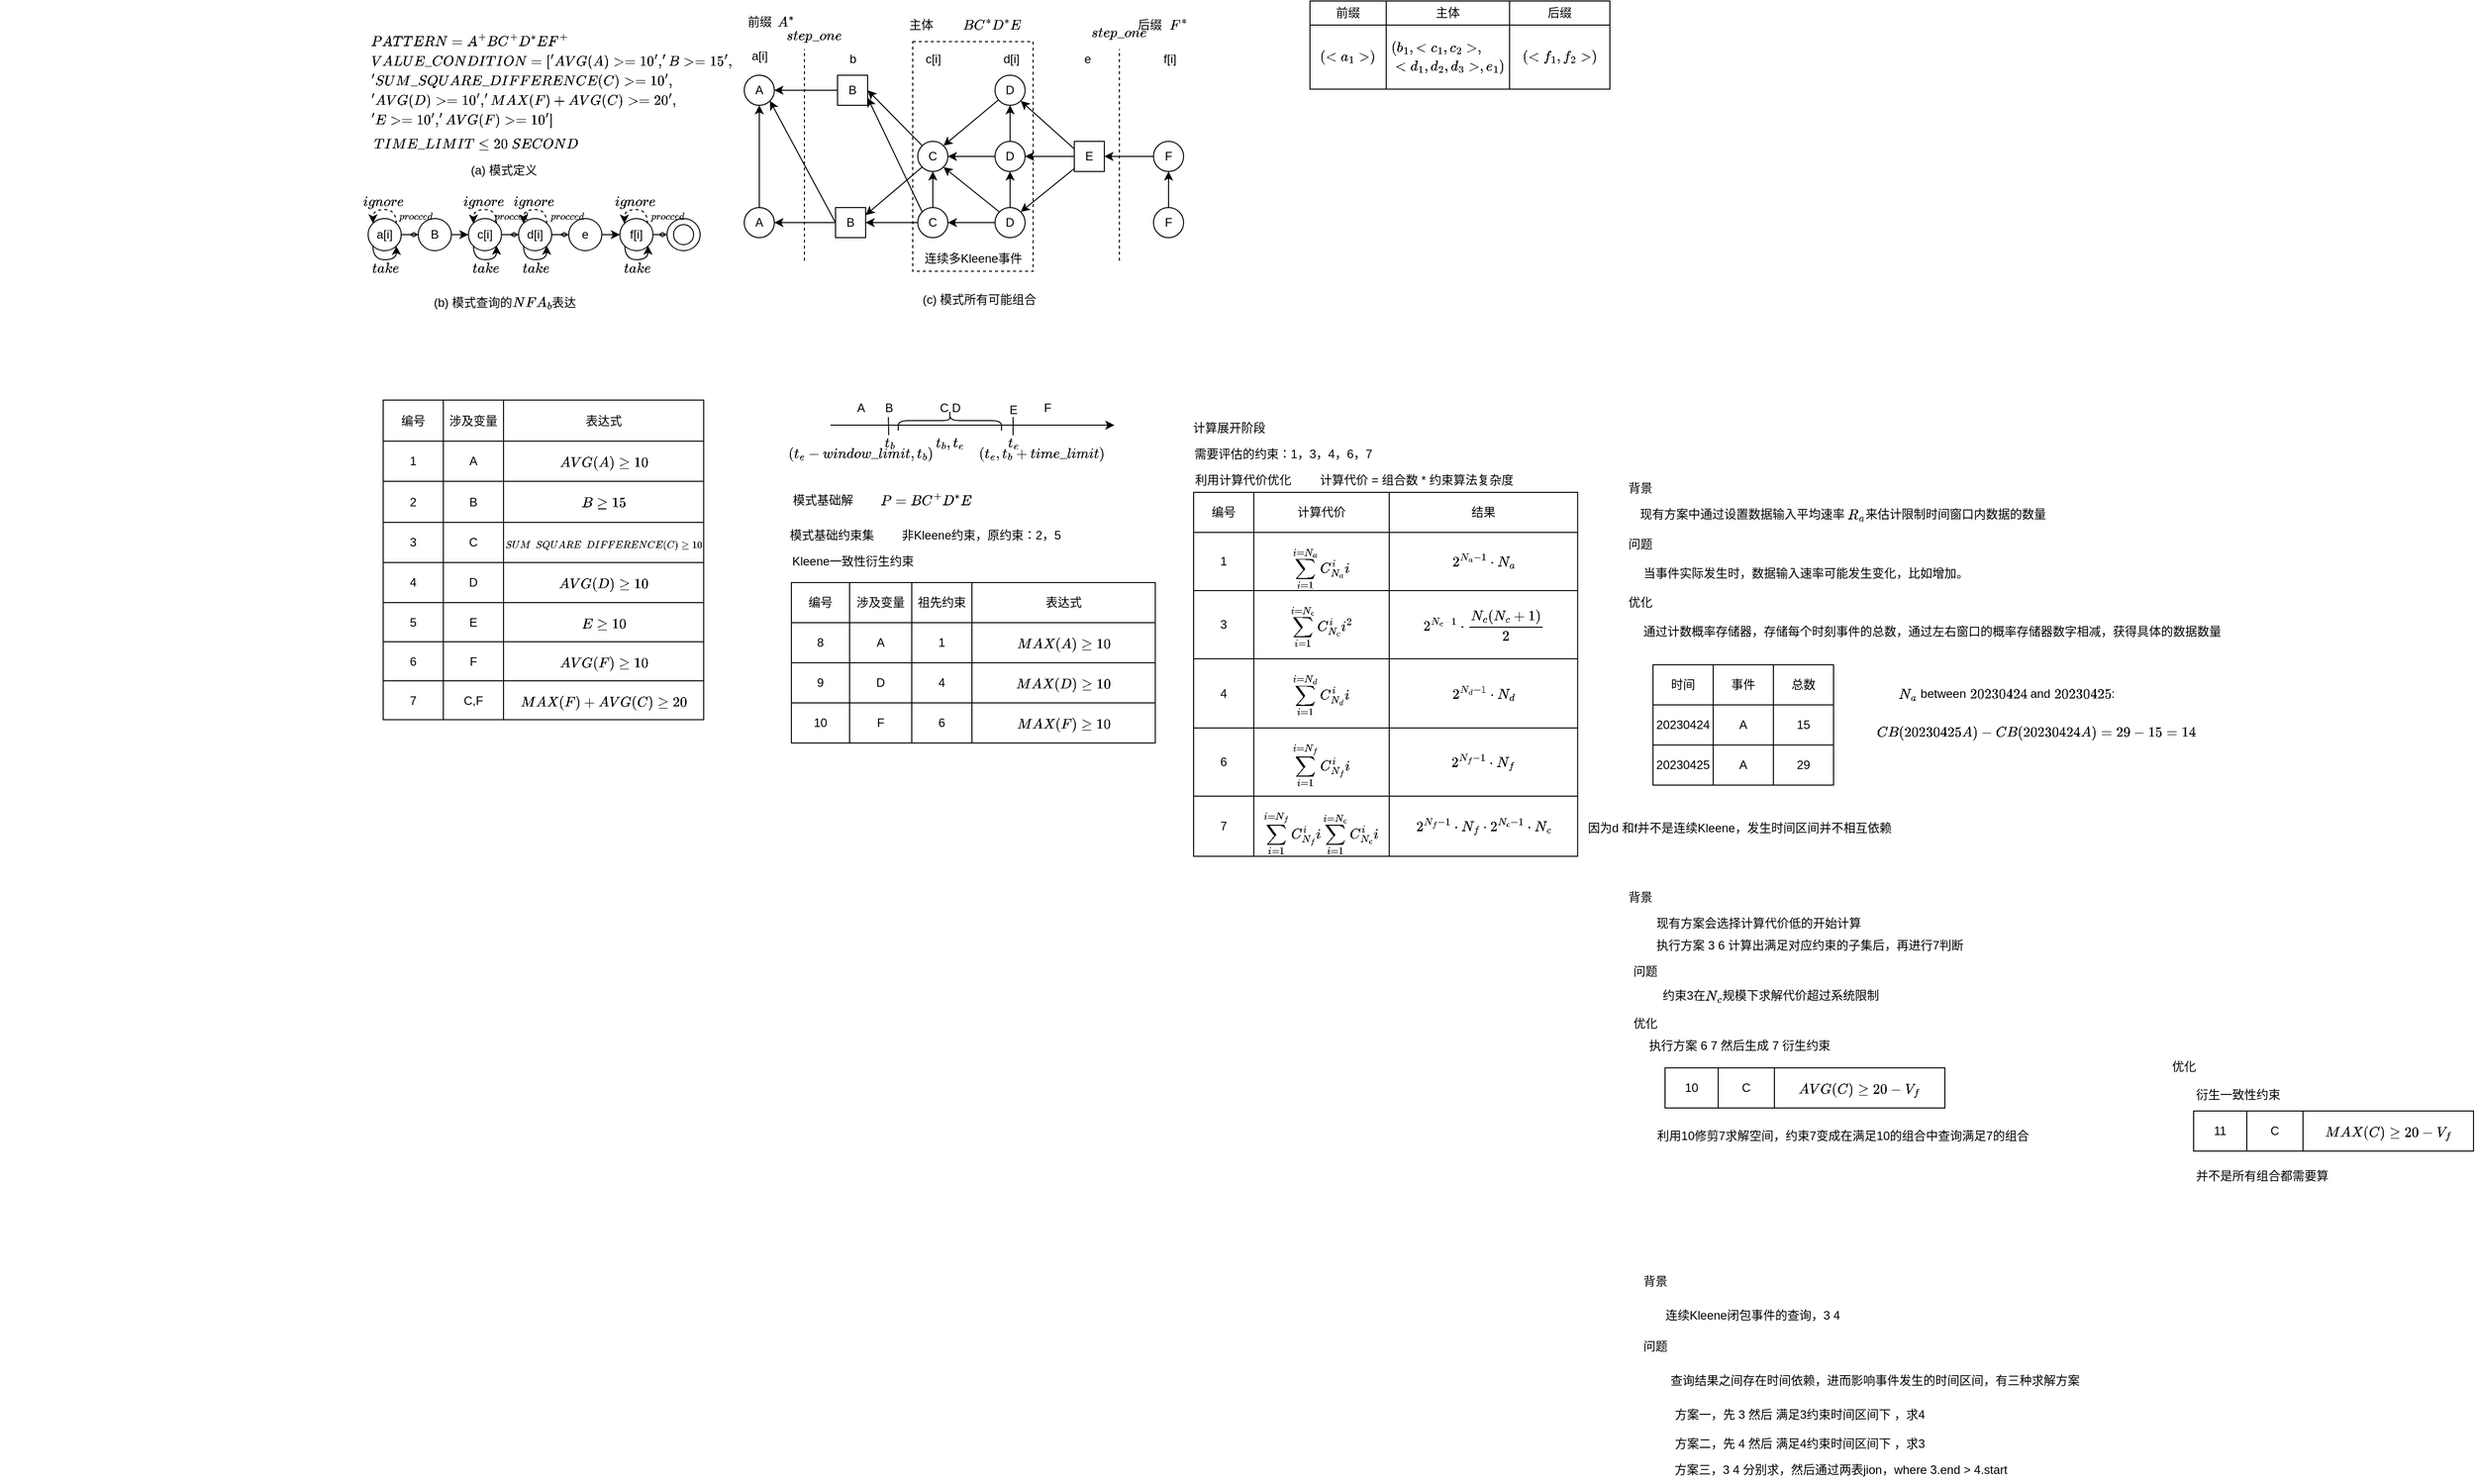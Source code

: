 <mxfile version="24.8.0" pages="4">
  <diagram name="demo" id="oGx5aqVjhwPbbsenspfN">
    <mxGraphModel dx="1995" dy="881" grid="0" gridSize="10" guides="1" tooltips="1" connect="1" arrows="1" fold="1" page="0" pageScale="1" pageWidth="1200" pageHeight="1920" math="1" shadow="0">
      <root>
        <mxCell id="0" />
        <mxCell id="1" parent="0" />
        <mxCell id="AZcYiFU8isNGm3yY8wKM-91" value="$$$$" style="text;html=1;align=center;verticalAlign=middle;resizable=0;points=[];autosize=1;strokeColor=none;fillColor=none;" parent="1" vertex="1">
          <mxGeometry x="988" y="404" width="45" height="26" as="geometry" />
        </mxCell>
        <mxCell id="AZcYiFU8isNGm3yY8wKM-103" value="" style="edgeStyle=orthogonalEdgeStyle;rounded=0;orthogonalLoop=1;jettySize=auto;html=1;endArrow=diamondThin;endFill=0;" parent="1" source="AZcYiFU8isNGm3yY8wKM-96" target="AZcYiFU8isNGm3yY8wKM-102" edge="1">
          <mxGeometry relative="1" as="geometry" />
        </mxCell>
        <mxCell id="AZcYiFU8isNGm3yY8wKM-96" value="a[i]" style="ellipse;whiteSpace=wrap;html=1;" parent="1" vertex="1">
          <mxGeometry x="159" y="603" width="33" height="32" as="geometry" />
        </mxCell>
        <mxCell id="AZcYiFU8isNGm3yY8wKM-100" value="" style="group" parent="1" vertex="1" connectable="0">
          <mxGeometry x="-208" y="413" width="1097" height="240" as="geometry" />
        </mxCell>
        <mxCell id="AZcYiFU8isNGm3yY8wKM-93" value="$$PATTERN = A^+BC^+D^*EF^+ $$" style="text;html=1;align=center;verticalAlign=middle;resizable=0;points=[];autosize=1;strokeColor=none;fillColor=none;" parent="AZcYiFU8isNGm3yY8wKM-100" vertex="1">
          <mxGeometry x="362" width="212" height="26" as="geometry" />
        </mxCell>
        <mxCell id="AZcYiFU8isNGm3yY8wKM-94" value="$$\begin{align} &amp;amp;VALUE\_CONDITION = [&#39;AVG(A) &amp;gt;= 10&#39;,&amp;nbsp; &#39;B&amp;gt;=15&#39;, \\ &amp;amp; &#39;SUM\_SQUARE\_DIFFERENCE(C) &amp;gt;= 10&#39;,\\&amp;amp;&#39;AVG(D) &amp;gt;= 10&#39;, &#39;MAX(F) + AVG(C) &amp;gt;= 20&#39;, \\ &amp;amp;&amp;nbsp; &#39;E&amp;gt;=10&#39;, &#39;AVG(F) &amp;gt;= 10&#39;]\end{align}$$" style="text;html=1;align=center;verticalAlign=middle;resizable=0;points=[];autosize=1;strokeColor=none;fillColor=none;" parent="AZcYiFU8isNGm3yY8wKM-100" vertex="1">
          <mxGeometry x="1" y="49" width="1096" height="26" as="geometry" />
        </mxCell>
        <mxCell id="AZcYiFU8isNGm3yY8wKM-95" value="$$TIME\_LIMIT \leq 20\ SECOND$$" style="text;html=1;align=center;verticalAlign=middle;resizable=0;points=[];autosize=1;strokeColor=none;fillColor=none;" parent="AZcYiFU8isNGm3yY8wKM-100" vertex="1">
          <mxGeometry x="368" y="103" width="211" height="26" as="geometry" />
        </mxCell>
        <mxCell id="AZcYiFU8isNGm3yY8wKM-98" value="(a) 模式定义" style="text;html=1;align=center;verticalAlign=middle;resizable=0;points=[];autosize=1;strokeColor=none;fillColor=none;" parent="AZcYiFU8isNGm3yY8wKM-100" vertex="1">
          <mxGeometry x="460" y="129" width="84" height="26" as="geometry" />
        </mxCell>
        <mxCell id="AZcYiFU8isNGm3yY8wKM-105" value="" style="edgeStyle=orthogonalEdgeStyle;rounded=0;orthogonalLoop=1;jettySize=auto;html=1;" parent="1" source="AZcYiFU8isNGm3yY8wKM-102" target="AZcYiFU8isNGm3yY8wKM-104" edge="1">
          <mxGeometry relative="1" as="geometry" />
        </mxCell>
        <mxCell id="AZcYiFU8isNGm3yY8wKM-102" value="B" style="ellipse;whiteSpace=wrap;html=1;" parent="1" vertex="1">
          <mxGeometry x="209" y="603" width="33" height="32" as="geometry" />
        </mxCell>
        <mxCell id="AZcYiFU8isNGm3yY8wKM-107" value="" style="edgeStyle=orthogonalEdgeStyle;rounded=0;orthogonalLoop=1;jettySize=auto;html=1;endArrow=diamondThin;endFill=0;" parent="1" source="AZcYiFU8isNGm3yY8wKM-104" target="AZcYiFU8isNGm3yY8wKM-106" edge="1">
          <mxGeometry relative="1" as="geometry" />
        </mxCell>
        <mxCell id="AZcYiFU8isNGm3yY8wKM-104" value="c[i]" style="ellipse;whiteSpace=wrap;html=1;" parent="1" vertex="1">
          <mxGeometry x="259" y="603" width="33" height="32" as="geometry" />
        </mxCell>
        <mxCell id="AZcYiFU8isNGm3yY8wKM-109" value="" style="edgeStyle=orthogonalEdgeStyle;rounded=0;orthogonalLoop=1;jettySize=auto;html=1;endArrow=diamondThin;endFill=0;" parent="1" source="AZcYiFU8isNGm3yY8wKM-106" target="AZcYiFU8isNGm3yY8wKM-108" edge="1">
          <mxGeometry relative="1" as="geometry" />
        </mxCell>
        <mxCell id="AZcYiFU8isNGm3yY8wKM-106" value="d[i]" style="ellipse;whiteSpace=wrap;html=1;" parent="1" vertex="1">
          <mxGeometry x="309" y="603" width="33" height="32" as="geometry" />
        </mxCell>
        <mxCell id="AZcYiFU8isNGm3yY8wKM-111" value="" style="edgeStyle=orthogonalEdgeStyle;rounded=0;orthogonalLoop=1;jettySize=auto;html=1;endArrow=classic;endFill=1;" parent="1" source="AZcYiFU8isNGm3yY8wKM-108" target="AZcYiFU8isNGm3yY8wKM-110" edge="1">
          <mxGeometry relative="1" as="geometry" />
        </mxCell>
        <mxCell id="AZcYiFU8isNGm3yY8wKM-108" value="e" style="ellipse;whiteSpace=wrap;html=1;" parent="1" vertex="1">
          <mxGeometry x="359" y="603" width="33" height="32" as="geometry" />
        </mxCell>
        <mxCell id="AZcYiFU8isNGm3yY8wKM-114" style="edgeStyle=orthogonalEdgeStyle;rounded=0;orthogonalLoop=1;jettySize=auto;html=1;endArrow=diamondThin;endFill=0;" parent="1" source="AZcYiFU8isNGm3yY8wKM-110" target="AZcYiFU8isNGm3yY8wKM-113" edge="1">
          <mxGeometry relative="1" as="geometry" />
        </mxCell>
        <mxCell id="AZcYiFU8isNGm3yY8wKM-110" value="f[i]" style="ellipse;whiteSpace=wrap;html=1;" parent="1" vertex="1">
          <mxGeometry x="410" y="603" width="33" height="32" as="geometry" />
        </mxCell>
        <mxCell id="AZcYiFU8isNGm3yY8wKM-113" value="" style="ellipse;whiteSpace=wrap;html=1;" parent="1" vertex="1">
          <mxGeometry x="457" y="603" width="33" height="32" as="geometry" />
        </mxCell>
        <mxCell id="AZcYiFU8isNGm3yY8wKM-115" value="" style="ellipse;whiteSpace=wrap;html=1;" parent="1" vertex="1">
          <mxGeometry x="463.5" y="609" width="20" height="20" as="geometry" />
        </mxCell>
        <mxCell id="AZcYiFU8isNGm3yY8wKM-118" style="edgeStyle=orthogonalEdgeStyle;rounded=0;orthogonalLoop=1;jettySize=auto;html=1;exitX=0;exitY=1;exitDx=0;exitDy=0;entryX=1;entryY=1;entryDx=0;entryDy=0;curved=1;" parent="1" source="AZcYiFU8isNGm3yY8wKM-96" target="AZcYiFU8isNGm3yY8wKM-96" edge="1">
          <mxGeometry relative="1" as="geometry">
            <Array as="points">
              <mxPoint x="164" y="644" />
              <mxPoint x="187" y="644" />
            </Array>
          </mxGeometry>
        </mxCell>
        <mxCell id="AZcYiFU8isNGm3yY8wKM-119" value="`take`" style="text;html=1;align=center;verticalAlign=middle;resizable=0;points=[];autosize=1;strokeColor=none;fillColor=none;" parent="1" vertex="1">
          <mxGeometry x="151" y="640" width="49" height="26" as="geometry" />
        </mxCell>
        <mxCell id="AZcYiFU8isNGm3yY8wKM-120" style="edgeStyle=orthogonalEdgeStyle;rounded=0;orthogonalLoop=1;jettySize=auto;html=1;exitX=0;exitY=1;exitDx=0;exitDy=0;entryX=1;entryY=1;entryDx=0;entryDy=0;curved=1;" parent="1" edge="1">
          <mxGeometry relative="1" as="geometry">
            <mxPoint x="264" y="630" as="sourcePoint" />
            <mxPoint x="287" y="630" as="targetPoint" />
            <Array as="points">
              <mxPoint x="264" y="644" />
              <mxPoint x="287" y="644" />
            </Array>
          </mxGeometry>
        </mxCell>
        <mxCell id="AZcYiFU8isNGm3yY8wKM-121" value="`take`" style="text;html=1;align=center;verticalAlign=middle;resizable=0;points=[];autosize=1;strokeColor=none;fillColor=none;" parent="1" vertex="1">
          <mxGeometry x="251" y="640" width="49" height="26" as="geometry" />
        </mxCell>
        <mxCell id="AZcYiFU8isNGm3yY8wKM-122" style="edgeStyle=orthogonalEdgeStyle;rounded=0;orthogonalLoop=1;jettySize=auto;html=1;exitX=0;exitY=1;exitDx=0;exitDy=0;entryX=1;entryY=1;entryDx=0;entryDy=0;curved=1;" parent="1" edge="1">
          <mxGeometry relative="1" as="geometry">
            <mxPoint x="314" y="630" as="sourcePoint" />
            <mxPoint x="337" y="630" as="targetPoint" />
            <Array as="points">
              <mxPoint x="314" y="644" />
              <mxPoint x="337" y="644" />
            </Array>
          </mxGeometry>
        </mxCell>
        <mxCell id="AZcYiFU8isNGm3yY8wKM-123" value="`take`" style="text;html=1;align=center;verticalAlign=middle;resizable=0;points=[];autosize=1;strokeColor=none;fillColor=none;" parent="1" vertex="1">
          <mxGeometry x="301" y="640" width="49" height="26" as="geometry" />
        </mxCell>
        <mxCell id="AZcYiFU8isNGm3yY8wKM-124" style="edgeStyle=orthogonalEdgeStyle;rounded=0;orthogonalLoop=1;jettySize=auto;html=1;exitX=0;exitY=1;exitDx=0;exitDy=0;entryX=1;entryY=1;entryDx=0;entryDy=0;curved=1;" parent="1" edge="1">
          <mxGeometry relative="1" as="geometry">
            <mxPoint x="415" y="630" as="sourcePoint" />
            <mxPoint x="438" y="630" as="targetPoint" />
            <Array as="points">
              <mxPoint x="415" y="644" />
              <mxPoint x="438" y="644" />
            </Array>
          </mxGeometry>
        </mxCell>
        <mxCell id="AZcYiFU8isNGm3yY8wKM-125" value="`take`" style="text;html=1;align=center;verticalAlign=middle;resizable=0;points=[];autosize=1;strokeColor=none;fillColor=none;" parent="1" vertex="1">
          <mxGeometry x="402" y="640" width="49" height="26" as="geometry" />
        </mxCell>
        <mxCell id="AZcYiFU8isNGm3yY8wKM-126" style="edgeStyle=orthogonalEdgeStyle;rounded=0;orthogonalLoop=1;jettySize=auto;html=1;entryX=0;entryY=0;entryDx=0;entryDy=0;curved=1;dashed=1;" parent="1" target="AZcYiFU8isNGm3yY8wKM-96" edge="1">
          <mxGeometry relative="1" as="geometry">
            <mxPoint x="187" y="608" as="sourcePoint" />
            <Array as="points">
              <mxPoint x="187" y="594" />
              <mxPoint x="164" y="594" />
            </Array>
          </mxGeometry>
        </mxCell>
        <mxCell id="AZcYiFU8isNGm3yY8wKM-127" value="$$ignore$$" style="text;html=1;align=center;verticalAlign=middle;resizable=0;points=[];autosize=1;strokeColor=none;fillColor=none;" parent="1" vertex="1">
          <mxGeometry x="135" y="573" width="78" height="26" as="geometry" />
        </mxCell>
        <mxCell id="AZcYiFU8isNGm3yY8wKM-128" style="edgeStyle=orthogonalEdgeStyle;rounded=0;orthogonalLoop=1;jettySize=auto;html=1;entryX=0;entryY=0;entryDx=0;entryDy=0;curved=1;dashed=1;" parent="1" edge="1">
          <mxGeometry relative="1" as="geometry">
            <mxPoint x="287" y="608" as="sourcePoint" />
            <mxPoint x="264" y="608" as="targetPoint" />
            <Array as="points">
              <mxPoint x="287" y="594" />
              <mxPoint x="264" y="594" />
            </Array>
          </mxGeometry>
        </mxCell>
        <mxCell id="AZcYiFU8isNGm3yY8wKM-129" value="$$ignore$$" style="text;html=1;align=center;verticalAlign=middle;resizable=0;points=[];autosize=1;strokeColor=none;fillColor=none;" parent="1" vertex="1">
          <mxGeometry x="235" y="573" width="78" height="26" as="geometry" />
        </mxCell>
        <mxCell id="AZcYiFU8isNGm3yY8wKM-130" style="edgeStyle=orthogonalEdgeStyle;rounded=0;orthogonalLoop=1;jettySize=auto;html=1;entryX=0;entryY=0;entryDx=0;entryDy=0;curved=1;dashed=1;" parent="1" edge="1">
          <mxGeometry relative="1" as="geometry">
            <mxPoint x="337" y="608" as="sourcePoint" />
            <mxPoint x="314" y="608" as="targetPoint" />
            <Array as="points">
              <mxPoint x="337" y="594" />
              <mxPoint x="314" y="594" />
            </Array>
          </mxGeometry>
        </mxCell>
        <mxCell id="AZcYiFU8isNGm3yY8wKM-131" value="$$ignore$$" style="text;html=1;align=center;verticalAlign=middle;resizable=0;points=[];autosize=1;strokeColor=none;fillColor=none;" parent="1" vertex="1">
          <mxGeometry x="285" y="573" width="78" height="26" as="geometry" />
        </mxCell>
        <mxCell id="AZcYiFU8isNGm3yY8wKM-132" style="edgeStyle=orthogonalEdgeStyle;rounded=0;orthogonalLoop=1;jettySize=auto;html=1;entryX=0;entryY=0;entryDx=0;entryDy=0;curved=1;dashed=1;" parent="1" edge="1">
          <mxGeometry relative="1" as="geometry">
            <mxPoint x="437.5" y="608" as="sourcePoint" />
            <mxPoint x="414.5" y="608" as="targetPoint" />
            <Array as="points">
              <mxPoint x="437.5" y="594" />
              <mxPoint x="414.5" y="594" />
            </Array>
          </mxGeometry>
        </mxCell>
        <mxCell id="AZcYiFU8isNGm3yY8wKM-133" value="$$ignore$$" style="text;html=1;align=center;verticalAlign=middle;resizable=0;points=[];autosize=1;strokeColor=none;fillColor=none;" parent="1" vertex="1">
          <mxGeometry x="385.5" y="573" width="78" height="26" as="geometry" />
        </mxCell>
        <mxCell id="AZcYiFU8isNGm3yY8wKM-136" value="$${\tiny procced} $$" style="text;html=1;align=center;verticalAlign=middle;resizable=0;points=[];autosize=1;strokeColor=none;fillColor=none;" parent="1" vertex="1">
          <mxGeometry x="144" y="587" width="124" height="26" as="geometry" />
        </mxCell>
        <mxCell id="AZcYiFU8isNGm3yY8wKM-137" value="$${\tiny procced} $$" style="text;html=1;align=center;verticalAlign=middle;resizable=0;points=[];autosize=1;strokeColor=none;fillColor=none;" parent="1" vertex="1">
          <mxGeometry x="239" y="587" width="124" height="26" as="geometry" />
        </mxCell>
        <mxCell id="AZcYiFU8isNGm3yY8wKM-138" value="$${\tiny procced} $$" style="text;html=1;align=center;verticalAlign=middle;resizable=0;points=[];autosize=1;strokeColor=none;fillColor=none;" parent="1" vertex="1">
          <mxGeometry x="295" y="587" width="124" height="26" as="geometry" />
        </mxCell>
        <mxCell id="AZcYiFU8isNGm3yY8wKM-141" value="$${\tiny procced} $$" style="text;html=1;align=center;verticalAlign=middle;resizable=0;points=[];autosize=1;strokeColor=none;fillColor=none;" parent="1" vertex="1">
          <mxGeometry x="395" y="587" width="124" height="26" as="geometry" />
        </mxCell>
        <mxCell id="AZcYiFU8isNGm3yY8wKM-142" value="(b) 模式查询的`NFA_b`表达" style="text;html=1;align=center;verticalAlign=middle;resizable=0;points=[];autosize=1;strokeColor=none;fillColor=none;" parent="1" vertex="1">
          <mxGeometry x="212" y="674" width="165" height="26" as="geometry" />
        </mxCell>
        <mxCell id="AZcYiFU8isNGm3yY8wKM-80" value="" style="rounded=0;whiteSpace=wrap;html=1;fillColor=none;strokeColor=default;dashed=1;" parent="1" vertex="1">
          <mxGeometry x="702" y="426.5" width="120" height="229" as="geometry" />
        </mxCell>
        <mxCell id="AZcYiFU8isNGm3yY8wKM-1" value="A" style="ellipse;whiteSpace=wrap;html=1;aspect=fixed;" parent="1" vertex="1">
          <mxGeometry x="534" y="460" width="30" height="30" as="geometry" />
        </mxCell>
        <mxCell id="AZcYiFU8isNGm3yY8wKM-2" value="a[i]" style="text;html=1;align=center;verticalAlign=middle;resizable=0;points=[];autosize=1;strokeColor=none;fillColor=none;" parent="1" vertex="1">
          <mxGeometry x="532" y="428" width="34" height="26" as="geometry" />
        </mxCell>
        <mxCell id="AZcYiFU8isNGm3yY8wKM-37" style="edgeStyle=orthogonalEdgeStyle;rounded=0;orthogonalLoop=1;jettySize=auto;html=1;exitX=0.5;exitY=0;exitDx=0;exitDy=0;" parent="1" source="AZcYiFU8isNGm3yY8wKM-4" target="AZcYiFU8isNGm3yY8wKM-1" edge="1">
          <mxGeometry relative="1" as="geometry">
            <mxPoint x="549" y="556" as="targetPoint" />
          </mxGeometry>
        </mxCell>
        <mxCell id="AZcYiFU8isNGm3yY8wKM-4" value="A" style="ellipse;whiteSpace=wrap;html=1;aspect=fixed;" parent="1" vertex="1">
          <mxGeometry x="534" y="592" width="30" height="30" as="geometry" />
        </mxCell>
        <mxCell id="AZcYiFU8isNGm3yY8wKM-38" style="edgeStyle=orthogonalEdgeStyle;rounded=0;orthogonalLoop=1;jettySize=auto;html=1;" parent="1" source="AZcYiFU8isNGm3yY8wKM-7" target="AZcYiFU8isNGm3yY8wKM-1" edge="1">
          <mxGeometry relative="1" as="geometry" />
        </mxCell>
        <mxCell id="AZcYiFU8isNGm3yY8wKM-7" value="B" style="rounded=0;whiteSpace=wrap;html=1;" parent="1" vertex="1">
          <mxGeometry x="627" y="460" width="30" height="30" as="geometry" />
        </mxCell>
        <mxCell id="AZcYiFU8isNGm3yY8wKM-39" style="edgeStyle=orthogonalEdgeStyle;rounded=0;orthogonalLoop=1;jettySize=auto;html=1;" parent="1" source="AZcYiFU8isNGm3yY8wKM-8" target="AZcYiFU8isNGm3yY8wKM-4" edge="1">
          <mxGeometry relative="1" as="geometry" />
        </mxCell>
        <mxCell id="AZcYiFU8isNGm3yY8wKM-48" style="rounded=0;orthogonalLoop=1;jettySize=auto;html=1;exitX=0;exitY=0.5;exitDx=0;exitDy=0;entryX=1;entryY=1;entryDx=0;entryDy=0;" parent="1" source="AZcYiFU8isNGm3yY8wKM-8" target="AZcYiFU8isNGm3yY8wKM-1" edge="1">
          <mxGeometry relative="1" as="geometry">
            <mxPoint x="564" y="541" as="targetPoint" />
          </mxGeometry>
        </mxCell>
        <mxCell id="AZcYiFU8isNGm3yY8wKM-8" value="B" style="rounded=0;whiteSpace=wrap;html=1;" parent="1" vertex="1">
          <mxGeometry x="625" y="592" width="30" height="30" as="geometry" />
        </mxCell>
        <mxCell id="AZcYiFU8isNGm3yY8wKM-41" style="rounded=0;orthogonalLoop=1;jettySize=auto;html=1;entryX=1;entryY=0.5;entryDx=0;entryDy=0;" parent="1" source="AZcYiFU8isNGm3yY8wKM-14" target="AZcYiFU8isNGm3yY8wKM-7" edge="1">
          <mxGeometry relative="1" as="geometry">
            <mxPoint x="722" y="490" as="targetPoint" />
          </mxGeometry>
        </mxCell>
        <mxCell id="AZcYiFU8isNGm3yY8wKM-86" style="rounded=0;orthogonalLoop=1;jettySize=auto;html=1;exitX=0;exitY=1;exitDx=0;exitDy=0;entryX=1;entryY=0.25;entryDx=0;entryDy=0;" parent="1" source="AZcYiFU8isNGm3yY8wKM-14" target="AZcYiFU8isNGm3yY8wKM-8" edge="1">
          <mxGeometry relative="1" as="geometry" />
        </mxCell>
        <mxCell id="AZcYiFU8isNGm3yY8wKM-14" value="C" style="ellipse;whiteSpace=wrap;html=1;aspect=fixed;" parent="1" vertex="1">
          <mxGeometry x="707" y="526" width="30" height="30" as="geometry" />
        </mxCell>
        <mxCell id="AZcYiFU8isNGm3yY8wKM-42" style="edgeStyle=orthogonalEdgeStyle;rounded=0;orthogonalLoop=1;jettySize=auto;html=1;exitX=0.5;exitY=0;exitDx=0;exitDy=0;" parent="1" source="AZcYiFU8isNGm3yY8wKM-15" target="AZcYiFU8isNGm3yY8wKM-14" edge="1">
          <mxGeometry relative="1" as="geometry" />
        </mxCell>
        <mxCell id="AZcYiFU8isNGm3yY8wKM-56" style="edgeStyle=orthogonalEdgeStyle;rounded=0;orthogonalLoop=1;jettySize=auto;html=1;" parent="1" source="AZcYiFU8isNGm3yY8wKM-15" target="AZcYiFU8isNGm3yY8wKM-8" edge="1">
          <mxGeometry relative="1" as="geometry" />
        </mxCell>
        <mxCell id="AZcYiFU8isNGm3yY8wKM-87" style="rounded=0;orthogonalLoop=1;jettySize=auto;html=1;exitX=0;exitY=0;exitDx=0;exitDy=0;entryX=1;entryY=0.75;entryDx=0;entryDy=0;" parent="1" source="AZcYiFU8isNGm3yY8wKM-15" target="AZcYiFU8isNGm3yY8wKM-7" edge="1">
          <mxGeometry relative="1" as="geometry" />
        </mxCell>
        <mxCell id="AZcYiFU8isNGm3yY8wKM-15" value="C" style="ellipse;whiteSpace=wrap;html=1;aspect=fixed;" parent="1" vertex="1">
          <mxGeometry x="707" y="592" width="30" height="30" as="geometry" />
        </mxCell>
        <mxCell id="AZcYiFU8isNGm3yY8wKM-84" style="edgeStyle=orthogonalEdgeStyle;rounded=0;orthogonalLoop=1;jettySize=auto;html=1;" parent="1" source="AZcYiFU8isNGm3yY8wKM-19" target="AZcYiFU8isNGm3yY8wKM-74" edge="1">
          <mxGeometry relative="1" as="geometry" />
        </mxCell>
        <mxCell id="AZcYiFU8isNGm3yY8wKM-85" style="rounded=0;orthogonalLoop=1;jettySize=auto;html=1;exitX=0;exitY=0.25;exitDx=0;exitDy=0;entryX=1;entryY=1;entryDx=0;entryDy=0;" parent="1" source="AZcYiFU8isNGm3yY8wKM-19" target="AZcYiFU8isNGm3yY8wKM-72" edge="1">
          <mxGeometry relative="1" as="geometry" />
        </mxCell>
        <mxCell id="AZcYiFU8isNGm3yY8wKM-19" value="E" style="rounded=0;whiteSpace=wrap;html=1;" parent="1" vertex="1">
          <mxGeometry x="863" y="526" width="30" height="30" as="geometry" />
        </mxCell>
        <mxCell id="AZcYiFU8isNGm3yY8wKM-45" style="edgeStyle=orthogonalEdgeStyle;rounded=0;orthogonalLoop=1;jettySize=auto;html=1;exitX=0;exitY=0.5;exitDx=0;exitDy=0;" parent="1" source="AZcYiFU8isNGm3yY8wKM-22" target="AZcYiFU8isNGm3yY8wKM-19" edge="1">
          <mxGeometry relative="1" as="geometry">
            <mxPoint x="876" y="541" as="targetPoint" />
          </mxGeometry>
        </mxCell>
        <mxCell id="AZcYiFU8isNGm3yY8wKM-22" value="F" style="ellipse;whiteSpace=wrap;html=1;aspect=fixed;" parent="1" vertex="1">
          <mxGeometry x="942" y="526" width="30" height="30" as="geometry" />
        </mxCell>
        <mxCell id="AZcYiFU8isNGm3yY8wKM-46" style="edgeStyle=orthogonalEdgeStyle;rounded=0;orthogonalLoop=1;jettySize=auto;html=1;" parent="1" source="AZcYiFU8isNGm3yY8wKM-24" target="AZcYiFU8isNGm3yY8wKM-22" edge="1">
          <mxGeometry relative="1" as="geometry" />
        </mxCell>
        <mxCell id="AZcYiFU8isNGm3yY8wKM-24" value="F" style="ellipse;whiteSpace=wrap;html=1;aspect=fixed;" parent="1" vertex="1">
          <mxGeometry x="942" y="592" width="30" height="30" as="geometry" />
        </mxCell>
        <mxCell id="AZcYiFU8isNGm3yY8wKM-44" style="rounded=0;orthogonalLoop=1;jettySize=auto;html=1;entryX=1;entryY=0;entryDx=0;entryDy=0;" parent="1" source="AZcYiFU8isNGm3yY8wKM-19" target="AZcYiFU8isNGm3yY8wKM-76" edge="1">
          <mxGeometry relative="1" as="geometry" />
        </mxCell>
        <mxCell id="AZcYiFU8isNGm3yY8wKM-58" value="b" style="text;html=1;align=center;verticalAlign=middle;resizable=0;points=[];autosize=1;strokeColor=none;fillColor=none;" parent="1" vertex="1">
          <mxGeometry x="629.5" y="431" width="25" height="26" as="geometry" />
        </mxCell>
        <mxCell id="AZcYiFU8isNGm3yY8wKM-60" value="c[i]" style="text;html=1;align=center;verticalAlign=middle;resizable=0;points=[];autosize=1;strokeColor=none;fillColor=none;" parent="1" vertex="1">
          <mxGeometry x="705.5" y="431" width="33" height="26" as="geometry" />
        </mxCell>
        <mxCell id="AZcYiFU8isNGm3yY8wKM-61" value="d[i]" style="text;html=1;align=center;verticalAlign=middle;resizable=0;points=[];autosize=1;strokeColor=none;fillColor=none;" parent="1" vertex="1">
          <mxGeometry x="782.5" y="431" width="34" height="26" as="geometry" />
        </mxCell>
        <mxCell id="AZcYiFU8isNGm3yY8wKM-62" value="f[i]" style="text;html=1;align=center;verticalAlign=middle;resizable=0;points=[];autosize=1;strokeColor=none;fillColor=none;" parent="1" vertex="1">
          <mxGeometry x="942.5" y="431" width="31" height="26" as="geometry" />
        </mxCell>
        <mxCell id="AZcYiFU8isNGm3yY8wKM-64" value="" style="endArrow=none;dashed=1;html=1;rounded=0;" parent="1" edge="1">
          <mxGeometry width="50" height="50" relative="1" as="geometry">
            <mxPoint x="594" y="645" as="sourcePoint" />
            <mxPoint x="594" y="434" as="targetPoint" />
          </mxGeometry>
        </mxCell>
        <mxCell id="AZcYiFU8isNGm3yY8wKM-65" value="" style="endArrow=none;dashed=1;html=1;rounded=0;" parent="1" edge="1">
          <mxGeometry width="50" height="50" relative="1" as="geometry">
            <mxPoint x="908" y="645" as="sourcePoint" />
            <mxPoint x="908" y="434" as="targetPoint" />
          </mxGeometry>
        </mxCell>
        <mxCell id="AZcYiFU8isNGm3yY8wKM-67" value="$$step\_one$$" style="text;html=1;align=center;verticalAlign=middle;resizable=0;points=[];autosize=1;strokeColor=none;fillColor=none;" parent="1" vertex="1">
          <mxGeometry x="554" y="408" width="97" height="26" as="geometry" />
        </mxCell>
        <mxCell id="AZcYiFU8isNGm3yY8wKM-68" value="$$step\_one$$" style="text;html=1;align=center;verticalAlign=middle;resizable=0;points=[];autosize=1;strokeColor=none;fillColor=none;" parent="1" vertex="1">
          <mxGeometry x="858" y="405" width="97" height="26" as="geometry" />
        </mxCell>
        <mxCell id="AZcYiFU8isNGm3yY8wKM-69" value="前缀" style="text;html=1;align=center;verticalAlign=middle;resizable=0;points=[];autosize=1;strokeColor=none;fillColor=none;" parent="1" vertex="1">
          <mxGeometry x="527.5" y="394" width="42" height="26" as="geometry" />
        </mxCell>
        <mxCell id="AZcYiFU8isNGm3yY8wKM-70" value="主体" style="text;html=1;align=center;verticalAlign=middle;resizable=0;points=[];autosize=1;strokeColor=none;fillColor=none;" parent="1" vertex="1">
          <mxGeometry x="688.5" y="397" width="42" height="26" as="geometry" />
        </mxCell>
        <mxCell id="AZcYiFU8isNGm3yY8wKM-71" value="后缀" style="text;html=1;align=center;verticalAlign=middle;resizable=0;points=[];autosize=1;strokeColor=none;fillColor=none;" parent="1" vertex="1">
          <mxGeometry x="916.5" y="397" width="42" height="26" as="geometry" />
        </mxCell>
        <mxCell id="AZcYiFU8isNGm3yY8wKM-77" style="rounded=0;orthogonalLoop=1;jettySize=auto;html=1;entryX=1;entryY=0;entryDx=0;entryDy=0;" parent="1" source="AZcYiFU8isNGm3yY8wKM-72" target="AZcYiFU8isNGm3yY8wKM-14" edge="1">
          <mxGeometry relative="1" as="geometry" />
        </mxCell>
        <mxCell id="AZcYiFU8isNGm3yY8wKM-72" value="D" style="ellipse;whiteSpace=wrap;html=1;aspect=fixed;" parent="1" vertex="1">
          <mxGeometry x="784" y="460" width="30" height="30" as="geometry" />
        </mxCell>
        <mxCell id="AZcYiFU8isNGm3yY8wKM-73" style="edgeStyle=orthogonalEdgeStyle;rounded=0;orthogonalLoop=1;jettySize=auto;html=1;" parent="1" source="AZcYiFU8isNGm3yY8wKM-74" target="AZcYiFU8isNGm3yY8wKM-72" edge="1">
          <mxGeometry relative="1" as="geometry" />
        </mxCell>
        <mxCell id="AZcYiFU8isNGm3yY8wKM-82" style="edgeStyle=orthogonalEdgeStyle;rounded=0;orthogonalLoop=1;jettySize=auto;html=1;" parent="1" source="AZcYiFU8isNGm3yY8wKM-74" target="AZcYiFU8isNGm3yY8wKM-14" edge="1">
          <mxGeometry relative="1" as="geometry" />
        </mxCell>
        <mxCell id="AZcYiFU8isNGm3yY8wKM-74" value="D" style="ellipse;whiteSpace=wrap;html=1;aspect=fixed;" parent="1" vertex="1">
          <mxGeometry x="784" y="526" width="30" height="30" as="geometry" />
        </mxCell>
        <mxCell id="AZcYiFU8isNGm3yY8wKM-75" style="edgeStyle=orthogonalEdgeStyle;rounded=0;orthogonalLoop=1;jettySize=auto;html=1;exitX=0.5;exitY=0;exitDx=0;exitDy=0;" parent="1" source="AZcYiFU8isNGm3yY8wKM-76" target="AZcYiFU8isNGm3yY8wKM-74" edge="1">
          <mxGeometry relative="1" as="geometry" />
        </mxCell>
        <mxCell id="AZcYiFU8isNGm3yY8wKM-78" style="edgeStyle=orthogonalEdgeStyle;rounded=0;orthogonalLoop=1;jettySize=auto;html=1;" parent="1" source="AZcYiFU8isNGm3yY8wKM-76" target="AZcYiFU8isNGm3yY8wKM-15" edge="1">
          <mxGeometry relative="1" as="geometry" />
        </mxCell>
        <mxCell id="AZcYiFU8isNGm3yY8wKM-83" style="rounded=0;orthogonalLoop=1;jettySize=auto;html=1;exitX=0;exitY=0;exitDx=0;exitDy=0;entryX=1;entryY=1;entryDx=0;entryDy=0;" parent="1" source="AZcYiFU8isNGm3yY8wKM-76" target="AZcYiFU8isNGm3yY8wKM-14" edge="1">
          <mxGeometry relative="1" as="geometry" />
        </mxCell>
        <mxCell id="AZcYiFU8isNGm3yY8wKM-76" value="D" style="ellipse;whiteSpace=wrap;html=1;aspect=fixed;" parent="1" vertex="1">
          <mxGeometry x="784" y="592" width="30" height="30" as="geometry" />
        </mxCell>
        <mxCell id="AZcYiFU8isNGm3yY8wKM-79" value="e" style="text;html=1;align=center;verticalAlign=middle;resizable=0;points=[];autosize=1;strokeColor=none;fillColor=none;" parent="1" vertex="1">
          <mxGeometry x="863" y="431" width="25" height="26" as="geometry" />
        </mxCell>
        <mxCell id="AZcYiFU8isNGm3yY8wKM-81" value="连续多Kleene事件" style="text;html=1;align=center;verticalAlign=middle;resizable=0;points=[];autosize=1;strokeColor=none;fillColor=none;" parent="1" vertex="1">
          <mxGeometry x="704.5" y="629.5" width="115" height="26" as="geometry" />
        </mxCell>
        <mxCell id="AZcYiFU8isNGm3yY8wKM-88" value="$$A^*$$" style="text;html=1;align=center;verticalAlign=middle;resizable=0;points=[];autosize=1;strokeColor=none;fillColor=none;" parent="1" vertex="1">
          <mxGeometry x="543.5" y="394" width="63" height="26" as="geometry" />
        </mxCell>
        <mxCell id="AZcYiFU8isNGm3yY8wKM-89" value="$$BC^*D^*E$$" style="text;html=1;align=center;verticalAlign=middle;resizable=0;points=[];autosize=1;strokeColor=none;fillColor=none;" parent="1" vertex="1">
          <mxGeometry x="730.5" y="397" width="99" height="26" as="geometry" />
        </mxCell>
        <mxCell id="AZcYiFU8isNGm3yY8wKM-90" value="$$F^*$$" style="text;html=1;align=center;verticalAlign=middle;resizable=0;points=[];autosize=1;strokeColor=none;fillColor=none;" parent="1" vertex="1">
          <mxGeometry x="934.5" y="397" width="62" height="26" as="geometry" />
        </mxCell>
        <mxCell id="AZcYiFU8isNGm3yY8wKM-97" value="(c) 模式所有可能组合" style="text;html=1;align=center;verticalAlign=middle;resizable=0;points=[];autosize=1;strokeColor=none;fillColor=none;" parent="1" vertex="1">
          <mxGeometry x="702" y="671" width="131" height="26" as="geometry" />
        </mxCell>
        <mxCell id="8N5znQKD_Wn4NyD0eclj-3" value="" style="shape=table;startSize=0;container=1;collapsible=0;childLayout=tableLayout;" vertex="1" parent="1">
          <mxGeometry x="1098" y="386" width="299" height="87.839" as="geometry" />
        </mxCell>
        <mxCell id="8N5znQKD_Wn4NyD0eclj-4" value="" style="shape=tableRow;horizontal=0;startSize=0;swimlaneHead=0;swimlaneBody=0;strokeColor=inherit;top=0;left=0;bottom=0;right=0;collapsible=0;dropTarget=0;fillColor=none;points=[[0,0.5],[1,0.5]];portConstraint=eastwest;" vertex="1" parent="8N5znQKD_Wn4NyD0eclj-3">
          <mxGeometry width="299" height="24" as="geometry" />
        </mxCell>
        <mxCell id="8N5znQKD_Wn4NyD0eclj-5" value="前缀" style="shape=partialRectangle;html=1;whiteSpace=wrap;connectable=0;strokeColor=inherit;overflow=hidden;fillColor=none;top=0;left=0;bottom=0;right=0;pointerEvents=1;" vertex="1" parent="8N5znQKD_Wn4NyD0eclj-4">
          <mxGeometry width="76" height="24" as="geometry">
            <mxRectangle width="76" height="24" as="alternateBounds" />
          </mxGeometry>
        </mxCell>
        <mxCell id="8N5znQKD_Wn4NyD0eclj-6" value="主体" style="shape=partialRectangle;html=1;whiteSpace=wrap;connectable=0;strokeColor=inherit;overflow=hidden;fillColor=none;top=0;left=0;bottom=0;right=0;pointerEvents=1;" vertex="1" parent="8N5znQKD_Wn4NyD0eclj-4">
          <mxGeometry x="76" width="123" height="24" as="geometry">
            <mxRectangle width="123" height="24" as="alternateBounds" />
          </mxGeometry>
        </mxCell>
        <mxCell id="8N5znQKD_Wn4NyD0eclj-7" value="后缀" style="shape=partialRectangle;html=1;whiteSpace=wrap;connectable=0;strokeColor=inherit;overflow=hidden;fillColor=none;top=0;left=0;bottom=0;right=0;pointerEvents=1;" vertex="1" parent="8N5znQKD_Wn4NyD0eclj-4">
          <mxGeometry x="199" width="100" height="24" as="geometry">
            <mxRectangle width="100" height="24" as="alternateBounds" />
          </mxGeometry>
        </mxCell>
        <mxCell id="8N5znQKD_Wn4NyD0eclj-8" value="" style="shape=tableRow;horizontal=0;startSize=0;swimlaneHead=0;swimlaneBody=0;strokeColor=inherit;top=0;left=0;bottom=0;right=0;collapsible=0;dropTarget=0;fillColor=none;points=[[0,0.5],[1,0.5]];portConstraint=eastwest;" vertex="1" parent="8N5znQKD_Wn4NyD0eclj-3">
          <mxGeometry y="24" width="299" height="64" as="geometry" />
        </mxCell>
        <mxCell id="8N5znQKD_Wn4NyD0eclj-9" value="$$(&amp;lt;a_1&amp;gt;)$$" style="shape=partialRectangle;html=1;whiteSpace=wrap;connectable=0;strokeColor=inherit;overflow=hidden;fillColor=none;top=0;left=0;bottom=0;right=0;pointerEvents=1;" vertex="1" parent="8N5znQKD_Wn4NyD0eclj-8">
          <mxGeometry width="76" height="64" as="geometry">
            <mxRectangle width="76" height="64" as="alternateBounds" />
          </mxGeometry>
        </mxCell>
        <mxCell id="8N5znQKD_Wn4NyD0eclj-10" value="$$\begin{align} &amp;amp; (b_1,&amp;lt;c_1,c_2&amp;gt;,\\ &amp;amp; &amp;lt;d_1,d_2,d_3&amp;gt;,e_1)\end{align}$$" style="shape=partialRectangle;html=1;whiteSpace=wrap;connectable=0;strokeColor=inherit;overflow=hidden;fillColor=none;top=0;left=0;bottom=0;right=0;pointerEvents=1;" vertex="1" parent="8N5znQKD_Wn4NyD0eclj-8">
          <mxGeometry x="76" width="123" height="64" as="geometry">
            <mxRectangle width="123" height="64" as="alternateBounds" />
          </mxGeometry>
        </mxCell>
        <mxCell id="8N5znQKD_Wn4NyD0eclj-11" value="$$(&amp;lt;f_1,f_2&amp;gt;)$$" style="shape=partialRectangle;html=1;whiteSpace=wrap;connectable=0;strokeColor=inherit;overflow=hidden;fillColor=none;top=0;left=0;bottom=0;right=0;pointerEvents=1;" vertex="1" parent="8N5znQKD_Wn4NyD0eclj-8">
          <mxGeometry x="199" width="100" height="64" as="geometry">
            <mxRectangle width="100" height="64" as="alternateBounds" />
          </mxGeometry>
        </mxCell>
        <mxCell id="8N5znQKD_Wn4NyD0eclj-12" value="" style="shape=table;startSize=0;container=1;collapsible=0;childLayout=tableLayout;" vertex="1" parent="1">
          <mxGeometry x="174" y="784" width="319.581" height="318.806" as="geometry" />
        </mxCell>
        <mxCell id="8N5znQKD_Wn4NyD0eclj-13" value="" style="shape=tableRow;horizontal=0;startSize=0;swimlaneHead=0;swimlaneBody=0;strokeColor=inherit;top=0;left=0;bottom=0;right=0;collapsible=0;dropTarget=0;fillColor=none;points=[[0,0.5],[1,0.5]];portConstraint=eastwest;" vertex="1" parent="8N5znQKD_Wn4NyD0eclj-12">
          <mxGeometry width="319.581" height="41" as="geometry" />
        </mxCell>
        <mxCell id="8N5znQKD_Wn4NyD0eclj-14" value="编号" style="shape=partialRectangle;html=1;whiteSpace=wrap;connectable=0;strokeColor=inherit;overflow=hidden;fillColor=none;top=0;left=0;bottom=0;right=0;pointerEvents=1;" vertex="1" parent="8N5znQKD_Wn4NyD0eclj-13">
          <mxGeometry width="60" height="41" as="geometry">
            <mxRectangle width="60" height="41" as="alternateBounds" />
          </mxGeometry>
        </mxCell>
        <mxCell id="8N5znQKD_Wn4NyD0eclj-15" value="涉及变量" style="shape=partialRectangle;html=1;whiteSpace=wrap;connectable=0;strokeColor=inherit;overflow=hidden;fillColor=none;top=0;left=0;bottom=0;right=0;pointerEvents=1;" vertex="1" parent="8N5znQKD_Wn4NyD0eclj-13">
          <mxGeometry x="60" width="60" height="41" as="geometry">
            <mxRectangle width="60" height="41" as="alternateBounds" />
          </mxGeometry>
        </mxCell>
        <mxCell id="8N5znQKD_Wn4NyD0eclj-16" value="表达式" style="shape=partialRectangle;html=1;whiteSpace=wrap;connectable=0;strokeColor=inherit;overflow=hidden;fillColor=none;top=0;left=0;bottom=0;right=0;pointerEvents=1;" vertex="1" parent="8N5znQKD_Wn4NyD0eclj-13">
          <mxGeometry x="120" width="200" height="41" as="geometry">
            <mxRectangle width="200" height="41" as="alternateBounds" />
          </mxGeometry>
        </mxCell>
        <mxCell id="8N5znQKD_Wn4NyD0eclj-18" value="" style="shape=tableRow;horizontal=0;startSize=0;swimlaneHead=0;swimlaneBody=0;strokeColor=inherit;top=0;left=0;bottom=0;right=0;collapsible=0;dropTarget=0;fillColor=none;points=[[0,0.5],[1,0.5]];portConstraint=eastwest;" vertex="1" parent="8N5znQKD_Wn4NyD0eclj-12">
          <mxGeometry y="41" width="319.581" height="40" as="geometry" />
        </mxCell>
        <mxCell id="8N5znQKD_Wn4NyD0eclj-19" value="1" style="shape=partialRectangle;html=1;whiteSpace=wrap;connectable=0;strokeColor=inherit;overflow=hidden;fillColor=none;top=0;left=0;bottom=0;right=0;pointerEvents=1;" vertex="1" parent="8N5znQKD_Wn4NyD0eclj-18">
          <mxGeometry width="60" height="40" as="geometry">
            <mxRectangle width="60" height="40" as="alternateBounds" />
          </mxGeometry>
        </mxCell>
        <mxCell id="8N5znQKD_Wn4NyD0eclj-20" value="A" style="shape=partialRectangle;html=1;whiteSpace=wrap;connectable=0;strokeColor=inherit;overflow=hidden;fillColor=none;top=0;left=0;bottom=0;right=0;pointerEvents=1;" vertex="1" parent="8N5znQKD_Wn4NyD0eclj-18">
          <mxGeometry x="60" width="60" height="40" as="geometry">
            <mxRectangle width="60" height="40" as="alternateBounds" />
          </mxGeometry>
        </mxCell>
        <mxCell id="8N5znQKD_Wn4NyD0eclj-21" value="$$AVG(A)\ge10$$&amp;nbsp;" style="shape=partialRectangle;html=1;whiteSpace=wrap;connectable=0;strokeColor=inherit;overflow=hidden;fillColor=none;top=0;left=0;bottom=0;right=0;pointerEvents=1;" vertex="1" parent="8N5znQKD_Wn4NyD0eclj-18">
          <mxGeometry x="120" width="200" height="40" as="geometry">
            <mxRectangle width="200" height="40" as="alternateBounds" />
          </mxGeometry>
        </mxCell>
        <mxCell id="8N5znQKD_Wn4NyD0eclj-23" value="" style="shape=tableRow;horizontal=0;startSize=0;swimlaneHead=0;swimlaneBody=0;strokeColor=inherit;top=0;left=0;bottom=0;right=0;collapsible=0;dropTarget=0;fillColor=none;points=[[0,0.5],[1,0.5]];portConstraint=eastwest;" vertex="1" parent="8N5znQKD_Wn4NyD0eclj-12">
          <mxGeometry y="81" width="319.581" height="41" as="geometry" />
        </mxCell>
        <mxCell id="8N5znQKD_Wn4NyD0eclj-24" value="2" style="shape=partialRectangle;html=1;whiteSpace=wrap;connectable=0;strokeColor=inherit;overflow=hidden;fillColor=none;top=0;left=0;bottom=0;right=0;pointerEvents=1;" vertex="1" parent="8N5znQKD_Wn4NyD0eclj-23">
          <mxGeometry width="60" height="41" as="geometry">
            <mxRectangle width="60" height="41" as="alternateBounds" />
          </mxGeometry>
        </mxCell>
        <mxCell id="8N5znQKD_Wn4NyD0eclj-25" value="B" style="shape=partialRectangle;html=1;whiteSpace=wrap;connectable=0;strokeColor=inherit;overflow=hidden;fillColor=none;top=0;left=0;bottom=0;right=0;pointerEvents=1;" vertex="1" parent="8N5znQKD_Wn4NyD0eclj-23">
          <mxGeometry x="60" width="60" height="41" as="geometry">
            <mxRectangle width="60" height="41" as="alternateBounds" />
          </mxGeometry>
        </mxCell>
        <mxCell id="8N5znQKD_Wn4NyD0eclj-26" value="$$B\ge15$$" style="shape=partialRectangle;html=1;whiteSpace=wrap;connectable=0;strokeColor=inherit;overflow=hidden;fillColor=none;top=0;left=0;bottom=0;right=0;pointerEvents=1;" vertex="1" parent="8N5znQKD_Wn4NyD0eclj-23">
          <mxGeometry x="120" width="200" height="41" as="geometry">
            <mxRectangle width="200" height="41" as="alternateBounds" />
          </mxGeometry>
        </mxCell>
        <mxCell id="8N5znQKD_Wn4NyD0eclj-28" value="" style="shape=tableRow;horizontal=0;startSize=0;swimlaneHead=0;swimlaneBody=0;strokeColor=inherit;top=0;left=0;bottom=0;right=0;collapsible=0;dropTarget=0;fillColor=none;points=[[0,0.5],[1,0.5]];portConstraint=eastwest;" vertex="1" parent="8N5znQKD_Wn4NyD0eclj-12">
          <mxGeometry y="122" width="319.581" height="40" as="geometry" />
        </mxCell>
        <mxCell id="8N5znQKD_Wn4NyD0eclj-29" value="3" style="shape=partialRectangle;html=1;whiteSpace=wrap;connectable=0;strokeColor=inherit;overflow=hidden;fillColor=none;top=0;left=0;bottom=0;right=0;pointerEvents=1;" vertex="1" parent="8N5znQKD_Wn4NyD0eclj-28">
          <mxGeometry width="60" height="40" as="geometry">
            <mxRectangle width="60" height="40" as="alternateBounds" />
          </mxGeometry>
        </mxCell>
        <mxCell id="8N5znQKD_Wn4NyD0eclj-30" value="C" style="shape=partialRectangle;html=1;whiteSpace=wrap;connectable=0;strokeColor=inherit;overflow=hidden;fillColor=none;top=0;left=0;bottom=0;right=0;pointerEvents=1;" vertex="1" parent="8N5znQKD_Wn4NyD0eclj-28">
          <mxGeometry x="60" width="60" height="40" as="geometry">
            <mxRectangle width="60" height="40" as="alternateBounds" />
          </mxGeometry>
        </mxCell>
        <mxCell id="8N5znQKD_Wn4NyD0eclj-31" value="$${\tiny SUM\_SQUARE\_DIFFERENCE(C)\ge10}&amp;nbsp;$$" style="shape=partialRectangle;html=1;whiteSpace=wrap;connectable=0;strokeColor=inherit;overflow=hidden;fillColor=none;top=0;left=0;bottom=0;right=0;pointerEvents=1;" vertex="1" parent="8N5znQKD_Wn4NyD0eclj-28">
          <mxGeometry x="120" width="200" height="40" as="geometry">
            <mxRectangle width="200" height="40" as="alternateBounds" />
          </mxGeometry>
        </mxCell>
        <mxCell id="8N5znQKD_Wn4NyD0eclj-33" value="" style="shape=tableRow;horizontal=0;startSize=0;swimlaneHead=0;swimlaneBody=0;strokeColor=inherit;top=0;left=0;bottom=0;right=0;collapsible=0;dropTarget=0;fillColor=none;points=[[0,0.5],[1,0.5]];portConstraint=eastwest;" vertex="1" parent="8N5znQKD_Wn4NyD0eclj-12">
          <mxGeometry y="162" width="319.581" height="40" as="geometry" />
        </mxCell>
        <mxCell id="8N5znQKD_Wn4NyD0eclj-34" value="4" style="shape=partialRectangle;html=1;whiteSpace=wrap;connectable=0;strokeColor=inherit;overflow=hidden;fillColor=none;top=0;left=0;bottom=0;right=0;pointerEvents=1;" vertex="1" parent="8N5znQKD_Wn4NyD0eclj-33">
          <mxGeometry width="60" height="40" as="geometry">
            <mxRectangle width="60" height="40" as="alternateBounds" />
          </mxGeometry>
        </mxCell>
        <mxCell id="8N5znQKD_Wn4NyD0eclj-35" value="D" style="shape=partialRectangle;html=1;whiteSpace=wrap;connectable=0;strokeColor=inherit;overflow=hidden;fillColor=none;top=0;left=0;bottom=0;right=0;pointerEvents=1;" vertex="1" parent="8N5znQKD_Wn4NyD0eclj-33">
          <mxGeometry x="60" width="60" height="40" as="geometry">
            <mxRectangle width="60" height="40" as="alternateBounds" />
          </mxGeometry>
        </mxCell>
        <mxCell id="8N5znQKD_Wn4NyD0eclj-36" value="$$AVG(D)\ge10$$" style="shape=partialRectangle;html=1;whiteSpace=wrap;connectable=0;strokeColor=inherit;overflow=hidden;fillColor=none;top=0;left=0;bottom=0;right=0;pointerEvents=1;" vertex="1" parent="8N5znQKD_Wn4NyD0eclj-33">
          <mxGeometry x="120" width="200" height="40" as="geometry">
            <mxRectangle width="200" height="40" as="alternateBounds" />
          </mxGeometry>
        </mxCell>
        <mxCell id="8N5znQKD_Wn4NyD0eclj-38" value="" style="shape=tableRow;horizontal=0;startSize=0;swimlaneHead=0;swimlaneBody=0;strokeColor=inherit;top=0;left=0;bottom=0;right=0;collapsible=0;dropTarget=0;fillColor=none;points=[[0,0.5],[1,0.5]];portConstraint=eastwest;" vertex="1" parent="8N5znQKD_Wn4NyD0eclj-12">
          <mxGeometry y="202" width="319.581" height="39" as="geometry" />
        </mxCell>
        <mxCell id="8N5znQKD_Wn4NyD0eclj-39" value="5" style="shape=partialRectangle;html=1;whiteSpace=wrap;connectable=0;strokeColor=inherit;overflow=hidden;fillColor=none;top=0;left=0;bottom=0;right=0;pointerEvents=1;" vertex="1" parent="8N5znQKD_Wn4NyD0eclj-38">
          <mxGeometry width="60" height="39" as="geometry">
            <mxRectangle width="60" height="39" as="alternateBounds" />
          </mxGeometry>
        </mxCell>
        <mxCell id="8N5znQKD_Wn4NyD0eclj-40" value="E" style="shape=partialRectangle;html=1;whiteSpace=wrap;connectable=0;strokeColor=inherit;overflow=hidden;fillColor=none;top=0;left=0;bottom=0;right=0;pointerEvents=1;" vertex="1" parent="8N5znQKD_Wn4NyD0eclj-38">
          <mxGeometry x="60" width="60" height="39" as="geometry">
            <mxRectangle width="60" height="39" as="alternateBounds" />
          </mxGeometry>
        </mxCell>
        <mxCell id="8N5znQKD_Wn4NyD0eclj-41" value="$$E\ge10$$" style="shape=partialRectangle;html=1;whiteSpace=wrap;connectable=0;strokeColor=inherit;overflow=hidden;fillColor=none;top=0;left=0;bottom=0;right=0;pointerEvents=1;" vertex="1" parent="8N5znQKD_Wn4NyD0eclj-38">
          <mxGeometry x="120" width="200" height="39" as="geometry">
            <mxRectangle width="200" height="39" as="alternateBounds" />
          </mxGeometry>
        </mxCell>
        <mxCell id="8N5znQKD_Wn4NyD0eclj-60" style="shape=tableRow;horizontal=0;startSize=0;swimlaneHead=0;swimlaneBody=0;strokeColor=inherit;top=0;left=0;bottom=0;right=0;collapsible=0;dropTarget=0;fillColor=none;points=[[0,0.5],[1,0.5]];portConstraint=eastwest;" vertex="1" parent="8N5znQKD_Wn4NyD0eclj-12">
          <mxGeometry y="241" width="319.581" height="39" as="geometry" />
        </mxCell>
        <mxCell id="8N5znQKD_Wn4NyD0eclj-61" value="6" style="shape=partialRectangle;html=1;whiteSpace=wrap;connectable=0;strokeColor=inherit;overflow=hidden;fillColor=none;top=0;left=0;bottom=0;right=0;pointerEvents=1;" vertex="1" parent="8N5znQKD_Wn4NyD0eclj-60">
          <mxGeometry width="60" height="39" as="geometry">
            <mxRectangle width="60" height="39" as="alternateBounds" />
          </mxGeometry>
        </mxCell>
        <mxCell id="8N5znQKD_Wn4NyD0eclj-62" value="F" style="shape=partialRectangle;html=1;whiteSpace=wrap;connectable=0;strokeColor=inherit;overflow=hidden;fillColor=none;top=0;left=0;bottom=0;right=0;pointerEvents=1;" vertex="1" parent="8N5znQKD_Wn4NyD0eclj-60">
          <mxGeometry x="60" width="60" height="39" as="geometry">
            <mxRectangle width="60" height="39" as="alternateBounds" />
          </mxGeometry>
        </mxCell>
        <mxCell id="8N5znQKD_Wn4NyD0eclj-63" value="$$AVG(F)\ge10$$" style="shape=partialRectangle;html=1;whiteSpace=wrap;connectable=0;strokeColor=inherit;overflow=hidden;fillColor=none;top=0;left=0;bottom=0;right=0;pointerEvents=1;" vertex="1" parent="8N5znQKD_Wn4NyD0eclj-60">
          <mxGeometry x="120" width="200" height="39" as="geometry">
            <mxRectangle width="200" height="39" as="alternateBounds" />
          </mxGeometry>
        </mxCell>
        <mxCell id="8N5znQKD_Wn4NyD0eclj-75" style="shape=tableRow;horizontal=0;startSize=0;swimlaneHead=0;swimlaneBody=0;strokeColor=inherit;top=0;left=0;bottom=0;right=0;collapsible=0;dropTarget=0;fillColor=none;points=[[0,0.5],[1,0.5]];portConstraint=eastwest;" vertex="1" parent="8N5znQKD_Wn4NyD0eclj-12">
          <mxGeometry y="280" width="319.581" height="39" as="geometry" />
        </mxCell>
        <mxCell id="8N5znQKD_Wn4NyD0eclj-76" value="7" style="shape=partialRectangle;html=1;whiteSpace=wrap;connectable=0;strokeColor=inherit;overflow=hidden;fillColor=none;top=0;left=0;bottom=0;right=0;pointerEvents=1;" vertex="1" parent="8N5znQKD_Wn4NyD0eclj-75">
          <mxGeometry width="60" height="39" as="geometry">
            <mxRectangle width="60" height="39" as="alternateBounds" />
          </mxGeometry>
        </mxCell>
        <mxCell id="8N5znQKD_Wn4NyD0eclj-77" value="C,F" style="shape=partialRectangle;html=1;whiteSpace=wrap;connectable=0;strokeColor=inherit;overflow=hidden;fillColor=none;top=0;left=0;bottom=0;right=0;pointerEvents=1;" vertex="1" parent="8N5znQKD_Wn4NyD0eclj-75">
          <mxGeometry x="60" width="60" height="39" as="geometry">
            <mxRectangle width="60" height="39" as="alternateBounds" />
          </mxGeometry>
        </mxCell>
        <mxCell id="8N5znQKD_Wn4NyD0eclj-78" value="$$MAX(F)+AVG(C)\ge20$$" style="shape=partialRectangle;html=1;whiteSpace=wrap;connectable=0;strokeColor=inherit;overflow=hidden;fillColor=none;top=0;left=0;bottom=0;right=0;pointerEvents=1;" vertex="1" parent="8N5znQKD_Wn4NyD0eclj-75">
          <mxGeometry x="120" width="200" height="39" as="geometry">
            <mxRectangle width="200" height="39" as="alternateBounds" />
          </mxGeometry>
        </mxCell>
        <mxCell id="8N5znQKD_Wn4NyD0eclj-80" value="" style="endArrow=classic;html=1;rounded=0;" edge="1" parent="1">
          <mxGeometry width="50" height="50" relative="1" as="geometry">
            <mxPoint x="620" y="809" as="sourcePoint" />
            <mxPoint x="903" y="809" as="targetPoint" />
          </mxGeometry>
        </mxCell>
        <mxCell id="8N5znQKD_Wn4NyD0eclj-81" value="B" style="text;html=1;align=center;verticalAlign=middle;resizable=0;points=[];autosize=1;strokeColor=none;fillColor=none;" vertex="1" parent="1">
          <mxGeometry x="665" y="779" width="26" height="26" as="geometry" />
        </mxCell>
        <mxCell id="8N5znQKD_Wn4NyD0eclj-82" value="" style="endArrow=none;html=1;rounded=0;" edge="1" parent="1">
          <mxGeometry width="50" height="50" relative="1" as="geometry">
            <mxPoint x="678" y="819" as="sourcePoint" />
            <mxPoint x="677.68" y="801" as="targetPoint" />
          </mxGeometry>
        </mxCell>
        <mxCell id="8N5znQKD_Wn4NyD0eclj-85" value="" style="endArrow=none;html=1;rounded=0;" edge="1" parent="1">
          <mxGeometry width="50" height="50" relative="1" as="geometry">
            <mxPoint x="802" y="819" as="sourcePoint" />
            <mxPoint x="802" y="801" as="targetPoint" />
          </mxGeometry>
        </mxCell>
        <mxCell id="8N5znQKD_Wn4NyD0eclj-87" value="E" style="text;html=1;align=center;verticalAlign=middle;resizable=0;points=[];autosize=1;strokeColor=none;fillColor=none;" vertex="1" parent="1">
          <mxGeometry x="789" y="781" width="26" height="26" as="geometry" />
        </mxCell>
        <mxCell id="8N5znQKD_Wn4NyD0eclj-88" value="`t_b`" style="text;html=1;align=center;verticalAlign=middle;resizable=0;points=[];autosize=1;strokeColor=none;fillColor=none;" vertex="1" parent="1">
          <mxGeometry x="657" y="814" width="43" height="26" as="geometry" />
        </mxCell>
        <mxCell id="8N5znQKD_Wn4NyD0eclj-89" value="`t_e`" style="text;html=1;align=center;verticalAlign=middle;resizable=0;points=[];autosize=1;strokeColor=none;fillColor=none;" vertex="1" parent="1">
          <mxGeometry x="780.5" y="814" width="43" height="26" as="geometry" />
        </mxCell>
        <mxCell id="8N5znQKD_Wn4NyD0eclj-90" value="" style="shape=curlyBracket;whiteSpace=wrap;html=1;rounded=1;labelPosition=left;verticalLabelPosition=middle;align=right;verticalAlign=middle;rotation=90;" vertex="1" parent="1">
          <mxGeometry x="729" y="753" width="20" height="103" as="geometry" />
        </mxCell>
        <mxCell id="8N5znQKD_Wn4NyD0eclj-91" value="C D" style="text;html=1;align=center;verticalAlign=middle;resizable=0;points=[];autosize=1;strokeColor=none;fillColor=none;" vertex="1" parent="1">
          <mxGeometry x="719.5" y="779" width="39" height="26" as="geometry" />
        </mxCell>
        <mxCell id="8N5znQKD_Wn4NyD0eclj-92" value="`t_b,t_e`" style="text;html=1;align=center;verticalAlign=middle;resizable=0;points=[];autosize=1;strokeColor=none;fillColor=none;" vertex="1" parent="1">
          <mxGeometry x="707.5" y="814" width="63" height="26" as="geometry" />
        </mxCell>
        <mxCell id="8N5znQKD_Wn4NyD0eclj-93" value="A" style="text;html=1;align=center;verticalAlign=middle;resizable=0;points=[];autosize=1;strokeColor=none;fillColor=none;" vertex="1" parent="1">
          <mxGeometry x="636.5" y="779" width="26" height="26" as="geometry" />
        </mxCell>
        <mxCell id="8N5znQKD_Wn4NyD0eclj-94" value="$$(t_e - window\_limit,t_b)$$" style="text;html=1;align=center;verticalAlign=middle;resizable=0;points=[];autosize=1;strokeColor=none;fillColor=none;" vertex="1" parent="1">
          <mxGeometry x="564" y="825" width="171" height="26" as="geometry" />
        </mxCell>
        <mxCell id="8N5znQKD_Wn4NyD0eclj-95" value="$$(t_e,t_b + time\_limit)$$" style="text;html=1;align=center;verticalAlign=middle;resizable=0;points=[];autosize=1;strokeColor=none;fillColor=none;" vertex="1" parent="1">
          <mxGeometry x="751" y="825" width="157" height="26" as="geometry" />
        </mxCell>
        <mxCell id="8N5znQKD_Wn4NyD0eclj-96" value="F" style="text;html=1;align=center;verticalAlign=middle;resizable=0;points=[];autosize=1;strokeColor=none;fillColor=none;" vertex="1" parent="1">
          <mxGeometry x="823.5" y="779" width="25" height="26" as="geometry" />
        </mxCell>
        <mxCell id="8N5znQKD_Wn4NyD0eclj-98" value="模式基础解" style="text;html=1;align=center;verticalAlign=middle;resizable=0;points=[];autosize=1;strokeColor=none;fillColor=none;" vertex="1" parent="1">
          <mxGeometry x="573" y="871" width="78" height="26" as="geometry" />
        </mxCell>
        <mxCell id="8N5znQKD_Wn4NyD0eclj-99" value="$$P=BC^+D^*E$$" style="text;html=1;align=center;verticalAlign=middle;resizable=0;points=[];autosize=1;strokeColor=none;fillColor=none;" vertex="1" parent="1">
          <mxGeometry x="657" y="871" width="116" height="26" as="geometry" />
        </mxCell>
        <mxCell id="8N5znQKD_Wn4NyD0eclj-102" value="模式基础约束集" style="text;html=1;align=center;verticalAlign=middle;resizable=0;points=[];autosize=1;strokeColor=none;fillColor=none;" vertex="1" parent="1">
          <mxGeometry x="569.5" y="906" width="102" height="26" as="geometry" />
        </mxCell>
        <mxCell id="8N5znQKD_Wn4NyD0eclj-104" value="非Kleene约束，原约束：2，5" style="text;html=1;align=center;verticalAlign=middle;resizable=0;points=[];autosize=1;strokeColor=none;fillColor=none;" vertex="1" parent="1">
          <mxGeometry x="681" y="906" width="177" height="26" as="geometry" />
        </mxCell>
        <mxCell id="8N5znQKD_Wn4NyD0eclj-105" value="Kleene一致性衍生约束" style="text;html=1;align=center;verticalAlign=middle;resizable=0;points=[];autosize=1;strokeColor=none;fillColor=none;" vertex="1" parent="1">
          <mxGeometry x="572.5" y="932" width="139" height="26" as="geometry" />
        </mxCell>
        <mxCell id="8N5znQKD_Wn4NyD0eclj-106" value="" style="shape=table;startSize=0;container=1;collapsible=0;childLayout=tableLayout;" vertex="1" parent="1">
          <mxGeometry x="581" y="966" width="362.774" height="160" as="geometry" />
        </mxCell>
        <mxCell id="8N5znQKD_Wn4NyD0eclj-107" value="" style="shape=tableRow;horizontal=0;startSize=0;swimlaneHead=0;swimlaneBody=0;strokeColor=inherit;top=0;left=0;bottom=0;right=0;collapsible=0;dropTarget=0;fillColor=none;points=[[0,0.5],[1,0.5]];portConstraint=eastwest;" vertex="1" parent="8N5znQKD_Wn4NyD0eclj-106">
          <mxGeometry width="362.774" height="40" as="geometry" />
        </mxCell>
        <mxCell id="8N5znQKD_Wn4NyD0eclj-108" value="编号" style="shape=partialRectangle;html=1;whiteSpace=wrap;connectable=0;strokeColor=inherit;overflow=hidden;fillColor=none;top=0;left=0;bottom=0;right=0;pointerEvents=1;" vertex="1" parent="8N5znQKD_Wn4NyD0eclj-107">
          <mxGeometry width="58" height="40" as="geometry">
            <mxRectangle width="58" height="40" as="alternateBounds" />
          </mxGeometry>
        </mxCell>
        <mxCell id="8N5znQKD_Wn4NyD0eclj-109" value="涉及变量" style="shape=partialRectangle;html=1;whiteSpace=wrap;connectable=0;strokeColor=inherit;overflow=hidden;fillColor=none;top=0;left=0;bottom=0;right=0;pointerEvents=1;" vertex="1" parent="8N5znQKD_Wn4NyD0eclj-107">
          <mxGeometry x="58" width="62" height="40" as="geometry">
            <mxRectangle width="62" height="40" as="alternateBounds" />
          </mxGeometry>
        </mxCell>
        <mxCell id="8N5znQKD_Wn4NyD0eclj-110" value="祖先约束" style="shape=partialRectangle;html=1;whiteSpace=wrap;connectable=0;strokeColor=inherit;overflow=hidden;fillColor=none;top=0;left=0;bottom=0;right=0;pointerEvents=1;" vertex="1" parent="8N5znQKD_Wn4NyD0eclj-107">
          <mxGeometry x="120" width="60" height="40" as="geometry">
            <mxRectangle width="60" height="40" as="alternateBounds" />
          </mxGeometry>
        </mxCell>
        <mxCell id="8N5znQKD_Wn4NyD0eclj-127" value="表达式" style="shape=partialRectangle;html=1;whiteSpace=wrap;connectable=0;strokeColor=inherit;overflow=hidden;fillColor=none;top=0;left=0;bottom=0;right=0;pointerEvents=1;" vertex="1" parent="8N5znQKD_Wn4NyD0eclj-107">
          <mxGeometry x="180" width="183" height="40" as="geometry">
            <mxRectangle width="183" height="40" as="alternateBounds" />
          </mxGeometry>
        </mxCell>
        <mxCell id="8N5znQKD_Wn4NyD0eclj-111" value="" style="shape=tableRow;horizontal=0;startSize=0;swimlaneHead=0;swimlaneBody=0;strokeColor=inherit;top=0;left=0;bottom=0;right=0;collapsible=0;dropTarget=0;fillColor=none;points=[[0,0.5],[1,0.5]];portConstraint=eastwest;" vertex="1" parent="8N5znQKD_Wn4NyD0eclj-106">
          <mxGeometry y="40" width="362.774" height="40" as="geometry" />
        </mxCell>
        <mxCell id="8N5znQKD_Wn4NyD0eclj-112" value="8" style="shape=partialRectangle;html=1;whiteSpace=wrap;connectable=0;strokeColor=inherit;overflow=hidden;fillColor=none;top=0;left=0;bottom=0;right=0;pointerEvents=1;" vertex="1" parent="8N5znQKD_Wn4NyD0eclj-111">
          <mxGeometry width="58" height="40" as="geometry">
            <mxRectangle width="58" height="40" as="alternateBounds" />
          </mxGeometry>
        </mxCell>
        <mxCell id="8N5znQKD_Wn4NyD0eclj-113" value="A" style="shape=partialRectangle;html=1;whiteSpace=wrap;connectable=0;strokeColor=inherit;overflow=hidden;fillColor=none;top=0;left=0;bottom=0;right=0;pointerEvents=1;" vertex="1" parent="8N5znQKD_Wn4NyD0eclj-111">
          <mxGeometry x="58" width="62" height="40" as="geometry">
            <mxRectangle width="62" height="40" as="alternateBounds" />
          </mxGeometry>
        </mxCell>
        <mxCell id="8N5znQKD_Wn4NyD0eclj-114" value="1" style="shape=partialRectangle;html=1;whiteSpace=wrap;connectable=0;strokeColor=inherit;overflow=hidden;fillColor=none;top=0;left=0;bottom=0;right=0;pointerEvents=1;" vertex="1" parent="8N5znQKD_Wn4NyD0eclj-111">
          <mxGeometry x="120" width="60" height="40" as="geometry">
            <mxRectangle width="60" height="40" as="alternateBounds" />
          </mxGeometry>
        </mxCell>
        <mxCell id="8N5znQKD_Wn4NyD0eclj-128" value="$$MAX(A)\ge10$$" style="shape=partialRectangle;html=1;whiteSpace=wrap;connectable=0;strokeColor=inherit;overflow=hidden;fillColor=none;top=0;left=0;bottom=0;right=0;pointerEvents=1;" vertex="1" parent="8N5znQKD_Wn4NyD0eclj-111">
          <mxGeometry x="180" width="183" height="40" as="geometry">
            <mxRectangle width="183" height="40" as="alternateBounds" />
          </mxGeometry>
        </mxCell>
        <mxCell id="8N5znQKD_Wn4NyD0eclj-115" value="" style="shape=tableRow;horizontal=0;startSize=0;swimlaneHead=0;swimlaneBody=0;strokeColor=inherit;top=0;left=0;bottom=0;right=0;collapsible=0;dropTarget=0;fillColor=none;points=[[0,0.5],[1,0.5]];portConstraint=eastwest;" vertex="1" parent="8N5znQKD_Wn4NyD0eclj-106">
          <mxGeometry y="80" width="362.774" height="40" as="geometry" />
        </mxCell>
        <mxCell id="8N5znQKD_Wn4NyD0eclj-116" value="9" style="shape=partialRectangle;html=1;whiteSpace=wrap;connectable=0;strokeColor=inherit;overflow=hidden;fillColor=none;top=0;left=0;bottom=0;right=0;pointerEvents=1;" vertex="1" parent="8N5znQKD_Wn4NyD0eclj-115">
          <mxGeometry width="58" height="40" as="geometry">
            <mxRectangle width="58" height="40" as="alternateBounds" />
          </mxGeometry>
        </mxCell>
        <mxCell id="8N5znQKD_Wn4NyD0eclj-117" value="D" style="shape=partialRectangle;html=1;whiteSpace=wrap;connectable=0;strokeColor=inherit;overflow=hidden;fillColor=none;top=0;left=0;bottom=0;right=0;pointerEvents=1;" vertex="1" parent="8N5znQKD_Wn4NyD0eclj-115">
          <mxGeometry x="58" width="62" height="40" as="geometry">
            <mxRectangle width="62" height="40" as="alternateBounds" />
          </mxGeometry>
        </mxCell>
        <mxCell id="8N5znQKD_Wn4NyD0eclj-118" value="4" style="shape=partialRectangle;html=1;whiteSpace=wrap;connectable=0;strokeColor=inherit;overflow=hidden;fillColor=none;top=0;left=0;bottom=0;right=0;pointerEvents=1;" vertex="1" parent="8N5znQKD_Wn4NyD0eclj-115">
          <mxGeometry x="120" width="60" height="40" as="geometry">
            <mxRectangle width="60" height="40" as="alternateBounds" />
          </mxGeometry>
        </mxCell>
        <mxCell id="8N5znQKD_Wn4NyD0eclj-129" value="$$MAX(D)\ge10$$" style="shape=partialRectangle;html=1;whiteSpace=wrap;connectable=0;strokeColor=inherit;overflow=hidden;fillColor=none;top=0;left=0;bottom=0;right=0;pointerEvents=1;" vertex="1" parent="8N5znQKD_Wn4NyD0eclj-115">
          <mxGeometry x="180" width="183" height="40" as="geometry">
            <mxRectangle width="183" height="40" as="alternateBounds" />
          </mxGeometry>
        </mxCell>
        <mxCell id="8N5znQKD_Wn4NyD0eclj-130" style="shape=tableRow;horizontal=0;startSize=0;swimlaneHead=0;swimlaneBody=0;strokeColor=inherit;top=0;left=0;bottom=0;right=0;collapsible=0;dropTarget=0;fillColor=none;points=[[0,0.5],[1,0.5]];portConstraint=eastwest;" vertex="1" parent="8N5znQKD_Wn4NyD0eclj-106">
          <mxGeometry y="120" width="362.774" height="40" as="geometry" />
        </mxCell>
        <mxCell id="8N5znQKD_Wn4NyD0eclj-131" value="10" style="shape=partialRectangle;html=1;whiteSpace=wrap;connectable=0;strokeColor=inherit;overflow=hidden;fillColor=none;top=0;left=0;bottom=0;right=0;pointerEvents=1;" vertex="1" parent="8N5znQKD_Wn4NyD0eclj-130">
          <mxGeometry width="58" height="40" as="geometry">
            <mxRectangle width="58" height="40" as="alternateBounds" />
          </mxGeometry>
        </mxCell>
        <mxCell id="8N5znQKD_Wn4NyD0eclj-132" value="F" style="shape=partialRectangle;html=1;whiteSpace=wrap;connectable=0;strokeColor=inherit;overflow=hidden;fillColor=none;top=0;left=0;bottom=0;right=0;pointerEvents=1;" vertex="1" parent="8N5znQKD_Wn4NyD0eclj-130">
          <mxGeometry x="58" width="62" height="40" as="geometry">
            <mxRectangle width="62" height="40" as="alternateBounds" />
          </mxGeometry>
        </mxCell>
        <mxCell id="8N5znQKD_Wn4NyD0eclj-133" value="6" style="shape=partialRectangle;html=1;whiteSpace=wrap;connectable=0;strokeColor=inherit;overflow=hidden;fillColor=none;top=0;left=0;bottom=0;right=0;pointerEvents=1;" vertex="1" parent="8N5znQKD_Wn4NyD0eclj-130">
          <mxGeometry x="120" width="60" height="40" as="geometry">
            <mxRectangle width="60" height="40" as="alternateBounds" />
          </mxGeometry>
        </mxCell>
        <mxCell id="8N5znQKD_Wn4NyD0eclj-134" value="$$MAX(F)\ge10$$" style="shape=partialRectangle;html=1;whiteSpace=wrap;connectable=0;strokeColor=inherit;overflow=hidden;fillColor=none;top=0;left=0;bottom=0;right=0;pointerEvents=1;" vertex="1" parent="8N5znQKD_Wn4NyD0eclj-130">
          <mxGeometry x="180" width="183" height="40" as="geometry">
            <mxRectangle width="183" height="40" as="alternateBounds" />
          </mxGeometry>
        </mxCell>
        <mxCell id="8N5znQKD_Wn4NyD0eclj-140" value="计算展开阶段" style="text;html=1;align=center;verticalAlign=middle;resizable=0;points=[];autosize=1;strokeColor=none;fillColor=none;" vertex="1" parent="1">
          <mxGeometry x="972" y="799" width="90" height="26" as="geometry" />
        </mxCell>
        <mxCell id="8N5znQKD_Wn4NyD0eclj-141" value="需要评估的约束：1，3，4，6，7" style="text;html=1;align=center;verticalAlign=middle;resizable=0;points=[];autosize=1;strokeColor=none;fillColor=none;" vertex="1" parent="1">
          <mxGeometry x="973.5" y="825" width="195" height="26" as="geometry" />
        </mxCell>
        <mxCell id="8N5znQKD_Wn4NyD0eclj-142" value="因为d 和f并不是连续Kleene，发生时间区间并不相互依赖" style="text;html=1;align=center;verticalAlign=middle;resizable=0;points=[];autosize=1;strokeColor=none;fillColor=none;" vertex="1" parent="1">
          <mxGeometry x="1469" y="1198" width="114" height="26" as="geometry" />
        </mxCell>
        <mxCell id="8N5znQKD_Wn4NyD0eclj-143" value="利用计算代价优化" style="text;html=1;align=center;verticalAlign=middle;resizable=0;points=[];autosize=1;strokeColor=none;fillColor=none;" vertex="1" parent="1">
          <mxGeometry x="973.5" y="851" width="114" height="26" as="geometry" />
        </mxCell>
        <mxCell id="8N5znQKD_Wn4NyD0eclj-144" value="计算代价 = 组合数 * 约束算法复杂度" style="text;html=1;align=center;verticalAlign=middle;resizable=0;points=[];autosize=1;strokeColor=none;fillColor=none;" vertex="1" parent="1">
          <mxGeometry x="1098" y="851" width="211" height="26" as="geometry" />
        </mxCell>
        <mxCell id="8N5znQKD_Wn4NyD0eclj-147" value="" style="shape=table;startSize=0;container=1;collapsible=0;childLayout=tableLayout;" vertex="1" parent="1">
          <mxGeometry x="982" y="876" width="382.852" height="363.0" as="geometry" />
        </mxCell>
        <mxCell id="8N5znQKD_Wn4NyD0eclj-148" value="" style="shape=tableRow;horizontal=0;startSize=0;swimlaneHead=0;swimlaneBody=0;strokeColor=inherit;top=0;left=0;bottom=0;right=0;collapsible=0;dropTarget=0;fillColor=none;points=[[0,0.5],[1,0.5]];portConstraint=eastwest;" vertex="1" parent="8N5znQKD_Wn4NyD0eclj-147">
          <mxGeometry width="382.852" height="40" as="geometry" />
        </mxCell>
        <mxCell id="8N5znQKD_Wn4NyD0eclj-149" value="编号" style="shape=partialRectangle;html=1;whiteSpace=wrap;connectable=0;strokeColor=inherit;overflow=hidden;fillColor=none;top=0;left=0;bottom=0;right=0;pointerEvents=1;" vertex="1" parent="8N5znQKD_Wn4NyD0eclj-148">
          <mxGeometry width="60" height="40" as="geometry">
            <mxRectangle width="60" height="40" as="alternateBounds" />
          </mxGeometry>
        </mxCell>
        <mxCell id="8N5znQKD_Wn4NyD0eclj-150" value="计算代价" style="shape=partialRectangle;html=1;whiteSpace=wrap;connectable=0;strokeColor=inherit;overflow=hidden;fillColor=none;top=0;left=0;bottom=0;right=0;pointerEvents=1;" vertex="1" parent="8N5znQKD_Wn4NyD0eclj-148">
          <mxGeometry x="60" width="135" height="40" as="geometry">
            <mxRectangle width="135" height="40" as="alternateBounds" />
          </mxGeometry>
        </mxCell>
        <mxCell id="8N5znQKD_Wn4NyD0eclj-178" value="结果" style="shape=partialRectangle;html=1;whiteSpace=wrap;connectable=0;strokeColor=inherit;overflow=hidden;fillColor=none;top=0;left=0;bottom=0;right=0;pointerEvents=1;" vertex="1" parent="8N5znQKD_Wn4NyD0eclj-148">
          <mxGeometry x="195" width="188" height="40" as="geometry">
            <mxRectangle width="188" height="40" as="alternateBounds" />
          </mxGeometry>
        </mxCell>
        <mxCell id="8N5znQKD_Wn4NyD0eclj-151" value="" style="shape=tableRow;horizontal=0;startSize=0;swimlaneHead=0;swimlaneBody=0;strokeColor=inherit;top=0;left=0;bottom=0;right=0;collapsible=0;dropTarget=0;fillColor=none;points=[[0,0.5],[1,0.5]];portConstraint=eastwest;" vertex="1" parent="8N5znQKD_Wn4NyD0eclj-147">
          <mxGeometry y="40" width="382.852" height="58" as="geometry" />
        </mxCell>
        <mxCell id="8N5znQKD_Wn4NyD0eclj-152" value="1" style="shape=partialRectangle;html=1;whiteSpace=wrap;connectable=0;strokeColor=inherit;overflow=hidden;fillColor=none;top=0;left=0;bottom=0;right=0;pointerEvents=1;" vertex="1" parent="8N5znQKD_Wn4NyD0eclj-151">
          <mxGeometry width="60" height="58" as="geometry">
            <mxRectangle width="60" height="58" as="alternateBounds" />
          </mxGeometry>
        </mxCell>
        <mxCell id="8N5znQKD_Wn4NyD0eclj-153" value="$$\sum _{i=1} ^{i=N_a} C _{N_a} ^{i} i$$" style="shape=partialRectangle;html=1;whiteSpace=wrap;connectable=0;strokeColor=inherit;overflow=hidden;fillColor=none;top=0;left=0;bottom=0;right=0;pointerEvents=1;" vertex="1" parent="8N5znQKD_Wn4NyD0eclj-151">
          <mxGeometry x="60" width="135" height="58" as="geometry">
            <mxRectangle width="135" height="58" as="alternateBounds" />
          </mxGeometry>
        </mxCell>
        <mxCell id="8N5znQKD_Wn4NyD0eclj-179" value="$$2^{N_a - 1} \cdot N_a$$" style="shape=partialRectangle;html=1;whiteSpace=wrap;connectable=0;strokeColor=inherit;overflow=hidden;fillColor=none;top=0;left=0;bottom=0;right=0;pointerEvents=1;" vertex="1" parent="8N5znQKD_Wn4NyD0eclj-151">
          <mxGeometry x="195" width="188" height="58" as="geometry">
            <mxRectangle width="188" height="58" as="alternateBounds" />
          </mxGeometry>
        </mxCell>
        <mxCell id="8N5znQKD_Wn4NyD0eclj-154" value="" style="shape=tableRow;horizontal=0;startSize=0;swimlaneHead=0;swimlaneBody=0;strokeColor=inherit;top=0;left=0;bottom=0;right=0;collapsible=0;dropTarget=0;fillColor=none;points=[[0,0.5],[1,0.5]];portConstraint=eastwest;" vertex="1" parent="8N5znQKD_Wn4NyD0eclj-147">
          <mxGeometry y="98" width="382.852" height="68" as="geometry" />
        </mxCell>
        <mxCell id="8N5znQKD_Wn4NyD0eclj-155" value="3" style="shape=partialRectangle;html=1;whiteSpace=wrap;connectable=0;strokeColor=inherit;overflow=hidden;fillColor=none;top=0;left=0;bottom=0;right=0;pointerEvents=1;" vertex="1" parent="8N5znQKD_Wn4NyD0eclj-154">
          <mxGeometry width="60" height="68" as="geometry">
            <mxRectangle width="60" height="68" as="alternateBounds" />
          </mxGeometry>
        </mxCell>
        <mxCell id="8N5znQKD_Wn4NyD0eclj-156" value="$$\sum _{i=1} ^{i=N_c} C _{N_c} ^{i} i^2$$" style="shape=partialRectangle;html=1;whiteSpace=wrap;connectable=0;strokeColor=inherit;overflow=hidden;fillColor=none;top=0;left=0;bottom=0;right=0;pointerEvents=1;" vertex="1" parent="8N5znQKD_Wn4NyD0eclj-154">
          <mxGeometry x="60" width="135" height="68" as="geometry">
            <mxRectangle width="135" height="68" as="alternateBounds" />
          </mxGeometry>
        </mxCell>
        <mxCell id="8N5znQKD_Wn4NyD0eclj-180" value="$$&amp;nbsp;2^{N_c - 1} \cdot \frac{N_c(N_c + 1)}{2}$$" style="shape=partialRectangle;html=1;whiteSpace=wrap;connectable=0;strokeColor=inherit;overflow=hidden;fillColor=none;top=0;left=0;bottom=0;right=0;pointerEvents=1;" vertex="1" parent="8N5znQKD_Wn4NyD0eclj-154">
          <mxGeometry x="195" width="188" height="68" as="geometry">
            <mxRectangle width="188" height="68" as="alternateBounds" />
          </mxGeometry>
        </mxCell>
        <mxCell id="8N5znQKD_Wn4NyD0eclj-157" value="" style="shape=tableRow;horizontal=0;startSize=0;swimlaneHead=0;swimlaneBody=0;strokeColor=inherit;top=0;left=0;bottom=0;right=0;collapsible=0;dropTarget=0;fillColor=none;points=[[0,0.5],[1,0.5]];portConstraint=eastwest;" vertex="1" parent="8N5znQKD_Wn4NyD0eclj-147">
          <mxGeometry y="166" width="382.852" height="69" as="geometry" />
        </mxCell>
        <mxCell id="8N5znQKD_Wn4NyD0eclj-158" value="4" style="shape=partialRectangle;html=1;whiteSpace=wrap;connectable=0;strokeColor=inherit;overflow=hidden;fillColor=none;top=0;left=0;bottom=0;right=0;pointerEvents=1;" vertex="1" parent="8N5znQKD_Wn4NyD0eclj-157">
          <mxGeometry width="60" height="69" as="geometry">
            <mxRectangle width="60" height="69" as="alternateBounds" />
          </mxGeometry>
        </mxCell>
        <mxCell id="8N5znQKD_Wn4NyD0eclj-159" value="$$\sum _{i=1} ^{i=N_d} C _{N_d} ^{i} i$$" style="shape=partialRectangle;html=1;whiteSpace=wrap;connectable=0;strokeColor=inherit;overflow=hidden;fillColor=none;top=0;left=0;bottom=0;right=0;pointerEvents=1;" vertex="1" parent="8N5znQKD_Wn4NyD0eclj-157">
          <mxGeometry x="60" width="135" height="69" as="geometry">
            <mxRectangle width="135" height="69" as="alternateBounds" />
          </mxGeometry>
        </mxCell>
        <mxCell id="8N5znQKD_Wn4NyD0eclj-181" value="$$2^{N_d - 1} \cdot N_d$$" style="shape=partialRectangle;html=1;whiteSpace=wrap;connectable=0;strokeColor=inherit;overflow=hidden;fillColor=none;top=0;left=0;bottom=0;right=0;pointerEvents=1;" vertex="1" parent="8N5znQKD_Wn4NyD0eclj-157">
          <mxGeometry x="195" width="188" height="69" as="geometry">
            <mxRectangle width="188" height="69" as="alternateBounds" />
          </mxGeometry>
        </mxCell>
        <mxCell id="8N5znQKD_Wn4NyD0eclj-160" value="" style="shape=tableRow;horizontal=0;startSize=0;swimlaneHead=0;swimlaneBody=0;strokeColor=inherit;top=0;left=0;bottom=0;right=0;collapsible=0;dropTarget=0;fillColor=none;points=[[0,0.5],[1,0.5]];portConstraint=eastwest;" vertex="1" parent="8N5znQKD_Wn4NyD0eclj-147">
          <mxGeometry y="235" width="382.852" height="68" as="geometry" />
        </mxCell>
        <mxCell id="8N5znQKD_Wn4NyD0eclj-161" value="6" style="shape=partialRectangle;html=1;whiteSpace=wrap;connectable=0;strokeColor=inherit;overflow=hidden;fillColor=none;top=0;left=0;bottom=0;right=0;pointerEvents=1;" vertex="1" parent="8N5znQKD_Wn4NyD0eclj-160">
          <mxGeometry width="60" height="68" as="geometry">
            <mxRectangle width="60" height="68" as="alternateBounds" />
          </mxGeometry>
        </mxCell>
        <mxCell id="8N5znQKD_Wn4NyD0eclj-162" value="$$\sum _{i=1} ^{i=N_f} C _{N_f} ^{i} i$$" style="shape=partialRectangle;html=1;whiteSpace=wrap;connectable=0;strokeColor=inherit;overflow=hidden;fillColor=none;top=0;left=0;bottom=0;right=0;pointerEvents=1;" vertex="1" parent="8N5znQKD_Wn4NyD0eclj-160">
          <mxGeometry x="60" width="135" height="68" as="geometry">
            <mxRectangle width="135" height="68" as="alternateBounds" />
          </mxGeometry>
        </mxCell>
        <mxCell id="8N5znQKD_Wn4NyD0eclj-182" value="$$2^{N_f - 1} \cdot N_f$$" style="shape=partialRectangle;html=1;whiteSpace=wrap;connectable=0;strokeColor=inherit;overflow=hidden;fillColor=none;top=0;left=0;bottom=0;right=0;pointerEvents=1;" vertex="1" parent="8N5znQKD_Wn4NyD0eclj-160">
          <mxGeometry x="195" width="188" height="68" as="geometry">
            <mxRectangle width="188" height="68" as="alternateBounds" />
          </mxGeometry>
        </mxCell>
        <mxCell id="8N5znQKD_Wn4NyD0eclj-163" style="shape=tableRow;horizontal=0;startSize=0;swimlaneHead=0;swimlaneBody=0;strokeColor=inherit;top=0;left=0;bottom=0;right=0;collapsible=0;dropTarget=0;fillColor=none;points=[[0,0.5],[1,0.5]];portConstraint=eastwest;" vertex="1" parent="8N5znQKD_Wn4NyD0eclj-147">
          <mxGeometry y="303" width="382.852" height="60" as="geometry" />
        </mxCell>
        <mxCell id="8N5znQKD_Wn4NyD0eclj-164" value="7" style="shape=partialRectangle;html=1;whiteSpace=wrap;connectable=0;strokeColor=inherit;overflow=hidden;fillColor=none;top=0;left=0;bottom=0;right=0;pointerEvents=1;" vertex="1" parent="8N5znQKD_Wn4NyD0eclj-163">
          <mxGeometry width="60" height="60" as="geometry">
            <mxRectangle width="60" height="60" as="alternateBounds" />
          </mxGeometry>
        </mxCell>
        <mxCell id="8N5znQKD_Wn4NyD0eclj-165" value="$$\sum _{i=1} ^{i=N_f} C _{N_f} ^{i} i&amp;nbsp; \sum _{i=1} ^{i=N_c} C _{N_c} ^{i} i$$" style="shape=partialRectangle;html=1;whiteSpace=wrap;connectable=0;strokeColor=inherit;overflow=hidden;fillColor=none;top=0;left=0;bottom=0;right=0;pointerEvents=1;" vertex="1" parent="8N5znQKD_Wn4NyD0eclj-163">
          <mxGeometry x="60" width="135" height="60" as="geometry">
            <mxRectangle width="135" height="60" as="alternateBounds" />
          </mxGeometry>
        </mxCell>
        <mxCell id="8N5znQKD_Wn4NyD0eclj-183" value="$$2^{N_f - 1} \cdot N_f \cdot 2^{N_c - 1} \cdot N_c$$" style="shape=partialRectangle;html=1;whiteSpace=wrap;connectable=0;strokeColor=inherit;overflow=hidden;fillColor=none;top=0;left=0;bottom=0;right=0;pointerEvents=1;" vertex="1" parent="8N5znQKD_Wn4NyD0eclj-163">
          <mxGeometry x="195" width="188" height="60" as="geometry">
            <mxRectangle width="188" height="60" as="alternateBounds" />
          </mxGeometry>
        </mxCell>
        <mxCell id="8N5znQKD_Wn4NyD0eclj-166" value="背景" style="text;html=1;align=center;verticalAlign=middle;resizable=0;points=[];autosize=1;strokeColor=none;fillColor=none;" vertex="1" parent="1">
          <mxGeometry x="1406" y="859" width="42" height="26" as="geometry" />
        </mxCell>
        <mxCell id="8N5znQKD_Wn4NyD0eclj-167" value="现有方案中通过设置数据输入平均速率 `R_a`来估计限制时间窗口内数据的数量" style="text;html=1;align=center;verticalAlign=middle;resizable=0;points=[];autosize=1;strokeColor=none;fillColor=none;" vertex="1" parent="1">
          <mxGeometry x="1411" y="885" width="435" height="26" as="geometry" />
        </mxCell>
        <mxCell id="8N5znQKD_Wn4NyD0eclj-168" value="问题" style="text;html=1;align=center;verticalAlign=middle;resizable=0;points=[];autosize=1;strokeColor=none;fillColor=none;" vertex="1" parent="1">
          <mxGeometry x="1406" y="915" width="42" height="26" as="geometry" />
        </mxCell>
        <mxCell id="8N5znQKD_Wn4NyD0eclj-169" value="当事件实际发生时，数据输入速率可能发生变化，比如增加。" style="text;html=1;align=center;verticalAlign=middle;resizable=0;points=[];autosize=1;strokeColor=none;fillColor=none;" vertex="1" parent="1">
          <mxGeometry x="1421" y="944" width="342" height="26" as="geometry" />
        </mxCell>
        <mxCell id="8N5znQKD_Wn4NyD0eclj-170" value="优化" style="text;html=1;align=center;verticalAlign=middle;resizable=0;points=[];autosize=1;strokeColor=none;fillColor=none;" vertex="1" parent="1">
          <mxGeometry x="1406" y="973" width="42" height="26" as="geometry" />
        </mxCell>
        <mxCell id="8N5znQKD_Wn4NyD0eclj-171" value="通过计数概率存储器，存储每个时刻事件的总数，通过左右窗口的概率存储器数字相减，获得具体的数据数量" style="text;html=1;align=center;verticalAlign=middle;resizable=0;points=[];autosize=1;strokeColor=none;fillColor=none;" vertex="1" parent="1">
          <mxGeometry x="1421" y="1002" width="594" height="26" as="geometry" />
        </mxCell>
        <mxCell id="8N5znQKD_Wn4NyD0eclj-185" value="背景" style="text;html=1;align=center;verticalAlign=middle;resizable=0;points=[];autosize=1;strokeColor=none;fillColor=none;" vertex="1" parent="1">
          <mxGeometry x="1406" y="1267" width="42" height="26" as="geometry" />
        </mxCell>
        <mxCell id="8N5znQKD_Wn4NyD0eclj-186" value="现有方案会选择计算代价低的开始计算" style="text;html=1;align=center;verticalAlign=middle;resizable=0;points=[];autosize=1;strokeColor=none;fillColor=none;" vertex="1" parent="1">
          <mxGeometry x="1434" y="1293" width="222" height="26" as="geometry" />
        </mxCell>
        <mxCell id="8N5znQKD_Wn4NyD0eclj-187" value="问题" style="text;html=1;align=center;verticalAlign=middle;resizable=0;points=[];autosize=1;strokeColor=none;fillColor=none;" vertex="1" parent="1">
          <mxGeometry x="1411" y="1341" width="42" height="26" as="geometry" />
        </mxCell>
        <mxCell id="8N5znQKD_Wn4NyD0eclj-188" value="执行方案 3 6 计算出满足对应约束的子集后，再进行7判断" style="text;html=1;align=center;verticalAlign=middle;resizable=0;points=[];autosize=1;strokeColor=none;fillColor=none;" vertex="1" parent="1">
          <mxGeometry x="1434" y="1315" width="324" height="26" as="geometry" />
        </mxCell>
        <mxCell id="8N5znQKD_Wn4NyD0eclj-189" value="约束3在`N_c`规模下求解代价超过系统限制" style="text;html=1;align=center;verticalAlign=middle;resizable=0;points=[];autosize=1;strokeColor=none;fillColor=none;" vertex="1" parent="1">
          <mxGeometry x="1434" y="1365" width="246" height="26" as="geometry" />
        </mxCell>
        <mxCell id="8N5znQKD_Wn4NyD0eclj-190" value="优化" style="text;html=1;align=center;verticalAlign=middle;resizable=0;points=[];autosize=1;strokeColor=none;fillColor=none;" vertex="1" parent="1">
          <mxGeometry x="1411" y="1393" width="42" height="26" as="geometry" />
        </mxCell>
        <mxCell id="8N5znQKD_Wn4NyD0eclj-191" value="执行方案 6 7 然后生成 7 衍生约束" style="text;html=1;align=center;verticalAlign=middle;resizable=0;points=[];autosize=1;strokeColor=none;fillColor=none;" vertex="1" parent="1">
          <mxGeometry x="1426.5" y="1415" width="199" height="26" as="geometry" />
        </mxCell>
        <mxCell id="8N5znQKD_Wn4NyD0eclj-197" value="" style="shape=table;startSize=0;container=1;collapsible=0;childLayout=tableLayout;" vertex="1" parent="1">
          <mxGeometry x="1452" y="1450" width="279" height="40" as="geometry" />
        </mxCell>
        <mxCell id="8N5znQKD_Wn4NyD0eclj-198" value="" style="shape=tableRow;horizontal=0;startSize=0;swimlaneHead=0;swimlaneBody=0;strokeColor=inherit;top=0;left=0;bottom=0;right=0;collapsible=0;dropTarget=0;fillColor=none;points=[[0,0.5],[1,0.5]];portConstraint=eastwest;" vertex="1" parent="8N5znQKD_Wn4NyD0eclj-197">
          <mxGeometry width="279" height="40" as="geometry" />
        </mxCell>
        <mxCell id="8N5znQKD_Wn4NyD0eclj-199" value="10" style="shape=partialRectangle;html=1;whiteSpace=wrap;connectable=0;strokeColor=inherit;overflow=hidden;fillColor=none;top=0;left=0;bottom=0;right=0;pointerEvents=1;" vertex="1" parent="8N5znQKD_Wn4NyD0eclj-198">
          <mxGeometry width="53" height="40" as="geometry">
            <mxRectangle width="53" height="40" as="alternateBounds" />
          </mxGeometry>
        </mxCell>
        <mxCell id="8N5znQKD_Wn4NyD0eclj-200" value="C" style="shape=partialRectangle;html=1;whiteSpace=wrap;connectable=0;strokeColor=inherit;overflow=hidden;fillColor=none;top=0;left=0;bottom=0;right=0;pointerEvents=1;" vertex="1" parent="8N5znQKD_Wn4NyD0eclj-198">
          <mxGeometry x="53" width="56" height="40" as="geometry">
            <mxRectangle width="56" height="40" as="alternateBounds" />
          </mxGeometry>
        </mxCell>
        <mxCell id="8N5znQKD_Wn4NyD0eclj-201" value="$$AVG(C) \ge 20 - V_f$$" style="shape=partialRectangle;html=1;whiteSpace=wrap;connectable=0;strokeColor=inherit;overflow=hidden;fillColor=none;top=0;left=0;bottom=0;right=0;pointerEvents=1;" vertex="1" parent="8N5znQKD_Wn4NyD0eclj-198">
          <mxGeometry x="109" width="170" height="40" as="geometry">
            <mxRectangle width="170" height="40" as="alternateBounds" />
          </mxGeometry>
        </mxCell>
        <mxCell id="8N5znQKD_Wn4NyD0eclj-202" value="利用10修剪7求解空间，约束7变成在满足10的组合中查询满足7的组合" style="text;html=1;align=center;verticalAlign=middle;resizable=0;points=[];autosize=1;strokeColor=none;fillColor=none;" vertex="1" parent="1">
          <mxGeometry x="1434" y="1505" width="389" height="26" as="geometry" />
        </mxCell>
        <mxCell id="8N5znQKD_Wn4NyD0eclj-203" value="衍生一致性约束" style="text;html=1;align=center;verticalAlign=middle;resizable=0;points=[];autosize=1;strokeColor=none;fillColor=none;" vertex="1" parent="1">
          <mxGeometry x="1972" y="1464" width="102" height="26" as="geometry" />
        </mxCell>
        <mxCell id="8N5znQKD_Wn4NyD0eclj-204" value="优化" style="text;html=1;align=center;verticalAlign=middle;resizable=0;points=[];autosize=1;strokeColor=none;fillColor=none;" vertex="1" parent="1">
          <mxGeometry x="1948" y="1436" width="42" height="26" as="geometry" />
        </mxCell>
        <mxCell id="8N5znQKD_Wn4NyD0eclj-205" value="" style="shape=table;startSize=0;container=1;collapsible=0;childLayout=tableLayout;" vertex="1" parent="1">
          <mxGeometry x="1979" y="1493" width="279" height="40" as="geometry" />
        </mxCell>
        <mxCell id="8N5znQKD_Wn4NyD0eclj-206" value="" style="shape=tableRow;horizontal=0;startSize=0;swimlaneHead=0;swimlaneBody=0;strokeColor=inherit;top=0;left=0;bottom=0;right=0;collapsible=0;dropTarget=0;fillColor=none;points=[[0,0.5],[1,0.5]];portConstraint=eastwest;" vertex="1" parent="8N5znQKD_Wn4NyD0eclj-205">
          <mxGeometry width="279" height="40" as="geometry" />
        </mxCell>
        <mxCell id="8N5znQKD_Wn4NyD0eclj-207" value="11" style="shape=partialRectangle;html=1;whiteSpace=wrap;connectable=0;strokeColor=inherit;overflow=hidden;fillColor=none;top=0;left=0;bottom=0;right=0;pointerEvents=1;" vertex="1" parent="8N5znQKD_Wn4NyD0eclj-206">
          <mxGeometry width="53" height="40" as="geometry">
            <mxRectangle width="53" height="40" as="alternateBounds" />
          </mxGeometry>
        </mxCell>
        <mxCell id="8N5znQKD_Wn4NyD0eclj-208" value="C" style="shape=partialRectangle;html=1;whiteSpace=wrap;connectable=0;strokeColor=inherit;overflow=hidden;fillColor=none;top=0;left=0;bottom=0;right=0;pointerEvents=1;" vertex="1" parent="8N5znQKD_Wn4NyD0eclj-206">
          <mxGeometry x="53" width="56" height="40" as="geometry">
            <mxRectangle width="56" height="40" as="alternateBounds" />
          </mxGeometry>
        </mxCell>
        <mxCell id="8N5znQKD_Wn4NyD0eclj-209" value="$$MAX(C) \ge 20 - V_f$$" style="shape=partialRectangle;html=1;whiteSpace=wrap;connectable=0;strokeColor=inherit;overflow=hidden;fillColor=none;top=0;left=0;bottom=0;right=0;pointerEvents=1;" vertex="1" parent="8N5znQKD_Wn4NyD0eclj-206">
          <mxGeometry x="109" width="170" height="40" as="geometry">
            <mxRectangle width="170" height="40" as="alternateBounds" />
          </mxGeometry>
        </mxCell>
        <mxCell id="8N5znQKD_Wn4NyD0eclj-210" value="并不是所有组合都需要算" style="text;html=1;align=center;verticalAlign=middle;resizable=0;points=[];autosize=1;strokeColor=none;fillColor=none;" vertex="1" parent="1">
          <mxGeometry x="1972" y="1545" width="150" height="26" as="geometry" />
        </mxCell>
        <mxCell id="8N5znQKD_Wn4NyD0eclj-211" value="背景" style="text;html=1;align=center;verticalAlign=middle;resizable=0;points=[];autosize=1;strokeColor=none;fillColor=none;" vertex="1" parent="1">
          <mxGeometry x="1421" y="1650" width="42" height="26" as="geometry" />
        </mxCell>
        <mxCell id="8N5znQKD_Wn4NyD0eclj-212" value="连续Kleene闭包事件的查询，3 4" style="text;html=1;align=center;verticalAlign=middle;resizable=0;points=[];autosize=1;strokeColor=none;fillColor=none;" vertex="1" parent="1">
          <mxGeometry x="1443" y="1684" width="192" height="26" as="geometry" />
        </mxCell>
        <mxCell id="8N5znQKD_Wn4NyD0eclj-213" value="" style="shape=table;startSize=0;container=1;collapsible=0;childLayout=tableLayout;" vertex="1" parent="1">
          <mxGeometry x="1440" y="1048" width="180" height="120" as="geometry" />
        </mxCell>
        <mxCell id="8N5znQKD_Wn4NyD0eclj-220" style="shape=tableRow;horizontal=0;startSize=0;swimlaneHead=0;swimlaneBody=0;strokeColor=inherit;top=0;left=0;bottom=0;right=0;collapsible=0;dropTarget=0;fillColor=none;points=[[0,0.5],[1,0.5]];portConstraint=eastwest;" vertex="1" parent="8N5znQKD_Wn4NyD0eclj-213">
          <mxGeometry width="180" height="40" as="geometry" />
        </mxCell>
        <mxCell id="8N5znQKD_Wn4NyD0eclj-221" value="时间" style="shape=partialRectangle;html=1;whiteSpace=wrap;connectable=0;strokeColor=inherit;overflow=hidden;fillColor=none;top=0;left=0;bottom=0;right=0;pointerEvents=1;" vertex="1" parent="8N5znQKD_Wn4NyD0eclj-220">
          <mxGeometry width="60" height="40" as="geometry">
            <mxRectangle width="60" height="40" as="alternateBounds" />
          </mxGeometry>
        </mxCell>
        <mxCell id="8N5znQKD_Wn4NyD0eclj-222" value="事件" style="shape=partialRectangle;html=1;whiteSpace=wrap;connectable=0;strokeColor=inherit;overflow=hidden;fillColor=none;top=0;left=0;bottom=0;right=0;pointerEvents=1;" vertex="1" parent="8N5znQKD_Wn4NyD0eclj-220">
          <mxGeometry x="60" width="60" height="40" as="geometry">
            <mxRectangle width="60" height="40" as="alternateBounds" />
          </mxGeometry>
        </mxCell>
        <mxCell id="8N5znQKD_Wn4NyD0eclj-223" value="总数" style="shape=partialRectangle;html=1;whiteSpace=wrap;connectable=0;strokeColor=inherit;overflow=hidden;fillColor=none;top=0;left=0;bottom=0;right=0;pointerEvents=1;" vertex="1" parent="8N5znQKD_Wn4NyD0eclj-220">
          <mxGeometry x="120" width="60" height="40" as="geometry">
            <mxRectangle width="60" height="40" as="alternateBounds" />
          </mxGeometry>
        </mxCell>
        <mxCell id="8N5znQKD_Wn4NyD0eclj-224" style="shape=tableRow;horizontal=0;startSize=0;swimlaneHead=0;swimlaneBody=0;strokeColor=inherit;top=0;left=0;bottom=0;right=0;collapsible=0;dropTarget=0;fillColor=none;points=[[0,0.5],[1,0.5]];portConstraint=eastwest;" vertex="1" parent="8N5znQKD_Wn4NyD0eclj-213">
          <mxGeometry y="40" width="180" height="40" as="geometry" />
        </mxCell>
        <mxCell id="8N5znQKD_Wn4NyD0eclj-225" value="20230424" style="shape=partialRectangle;html=1;whiteSpace=wrap;connectable=0;strokeColor=inherit;overflow=hidden;fillColor=none;top=0;left=0;bottom=0;right=0;pointerEvents=1;" vertex="1" parent="8N5znQKD_Wn4NyD0eclj-224">
          <mxGeometry width="60" height="40" as="geometry">
            <mxRectangle width="60" height="40" as="alternateBounds" />
          </mxGeometry>
        </mxCell>
        <mxCell id="8N5znQKD_Wn4NyD0eclj-226" value="A" style="shape=partialRectangle;html=1;whiteSpace=wrap;connectable=0;strokeColor=inherit;overflow=hidden;fillColor=none;top=0;left=0;bottom=0;right=0;pointerEvents=1;" vertex="1" parent="8N5znQKD_Wn4NyD0eclj-224">
          <mxGeometry x="60" width="60" height="40" as="geometry">
            <mxRectangle width="60" height="40" as="alternateBounds" />
          </mxGeometry>
        </mxCell>
        <mxCell id="8N5znQKD_Wn4NyD0eclj-227" value="15" style="shape=partialRectangle;html=1;whiteSpace=wrap;connectable=0;strokeColor=inherit;overflow=hidden;fillColor=none;top=0;left=0;bottom=0;right=0;pointerEvents=1;" vertex="1" parent="8N5znQKD_Wn4NyD0eclj-224">
          <mxGeometry x="120" width="60" height="40" as="geometry">
            <mxRectangle width="60" height="40" as="alternateBounds" />
          </mxGeometry>
        </mxCell>
        <mxCell id="8N5znQKD_Wn4NyD0eclj-214" value="" style="shape=tableRow;horizontal=0;startSize=0;swimlaneHead=0;swimlaneBody=0;strokeColor=inherit;top=0;left=0;bottom=0;right=0;collapsible=0;dropTarget=0;fillColor=none;points=[[0,0.5],[1,0.5]];portConstraint=eastwest;" vertex="1" parent="8N5znQKD_Wn4NyD0eclj-213">
          <mxGeometry y="80" width="180" height="40" as="geometry" />
        </mxCell>
        <mxCell id="8N5znQKD_Wn4NyD0eclj-215" value="20230425" style="shape=partialRectangle;html=1;whiteSpace=wrap;connectable=0;strokeColor=inherit;overflow=hidden;fillColor=none;top=0;left=0;bottom=0;right=0;pointerEvents=1;" vertex="1" parent="8N5znQKD_Wn4NyD0eclj-214">
          <mxGeometry width="60" height="40" as="geometry">
            <mxRectangle width="60" height="40" as="alternateBounds" />
          </mxGeometry>
        </mxCell>
        <mxCell id="8N5znQKD_Wn4NyD0eclj-216" value="A" style="shape=partialRectangle;html=1;whiteSpace=wrap;connectable=0;strokeColor=inherit;overflow=hidden;fillColor=none;top=0;left=0;bottom=0;right=0;pointerEvents=1;" vertex="1" parent="8N5znQKD_Wn4NyD0eclj-214">
          <mxGeometry x="60" width="60" height="40" as="geometry">
            <mxRectangle width="60" height="40" as="alternateBounds" />
          </mxGeometry>
        </mxCell>
        <mxCell id="8N5znQKD_Wn4NyD0eclj-217" value="29" style="shape=partialRectangle;html=1;whiteSpace=wrap;connectable=0;strokeColor=inherit;overflow=hidden;fillColor=none;top=0;left=0;bottom=0;right=0;pointerEvents=1;" vertex="1" parent="8N5znQKD_Wn4NyD0eclj-214">
          <mxGeometry x="120" width="60" height="40" as="geometry">
            <mxRectangle width="60" height="40" as="alternateBounds" />
          </mxGeometry>
        </mxCell>
        <mxCell id="8N5znQKD_Wn4NyD0eclj-231" value="`N_a` between `20230424` and `20230425`:&amp;nbsp;" style="text;html=1;align=center;verticalAlign=middle;resizable=0;points=[];autosize=1;strokeColor=none;fillColor=none;" vertex="1" parent="1">
          <mxGeometry x="1666" y="1064" width="256" height="26" as="geometry" />
        </mxCell>
        <mxCell id="8N5znQKD_Wn4NyD0eclj-232" value="`CB(20230425A) - CB(20230424A) = 29 -15 = 14`" style="text;html=1;align=center;verticalAlign=middle;resizable=0;points=[];autosize=1;strokeColor=none;fillColor=none;" vertex="1" parent="1">
          <mxGeometry x="1680" y="1102.81" width="284" height="26" as="geometry" />
        </mxCell>
        <mxCell id="8N5znQKD_Wn4NyD0eclj-233" value="问题" style="text;html=1;align=center;verticalAlign=middle;resizable=0;points=[];autosize=1;strokeColor=none;fillColor=none;" vertex="1" parent="1">
          <mxGeometry x="1421" y="1715" width="42" height="26" as="geometry" />
        </mxCell>
        <mxCell id="8N5znQKD_Wn4NyD0eclj-234" value="查询结果之间存在时间依赖，进而影响事件发生的时间区间，有三种求解方案" style="text;html=1;align=center;verticalAlign=middle;resizable=0;points=[];autosize=1;strokeColor=none;fillColor=none;" vertex="1" parent="1">
          <mxGeometry x="1448" y="1749" width="426" height="26" as="geometry" />
        </mxCell>
        <mxCell id="8N5znQKD_Wn4NyD0eclj-235" value="方案一，先 3 然后 满足3约束时间区间下 ，求4" style="text;html=1;align=center;verticalAlign=middle;resizable=0;points=[];autosize=1;strokeColor=none;fillColor=none;" vertex="1" parent="1">
          <mxGeometry x="1452" y="1783" width="267" height="26" as="geometry" />
        </mxCell>
        <mxCell id="8N5znQKD_Wn4NyD0eclj-236" value="方案二，先 4 然后 满足4约束时间区间下 ，求3" style="text;html=1;align=center;verticalAlign=middle;resizable=0;points=[];autosize=1;strokeColor=none;fillColor=none;" vertex="1" parent="1">
          <mxGeometry x="1452" y="1812" width="267" height="26" as="geometry" />
        </mxCell>
        <mxCell id="8N5znQKD_Wn4NyD0eclj-237" value="方案三，3 4 分别求，然后通过两表jion，where 3.end &amp;gt; 4.start" style="text;html=1;align=center;verticalAlign=middle;resizable=0;points=[];autosize=1;strokeColor=none;fillColor=none;" vertex="1" parent="1">
          <mxGeometry x="1452" y="1838" width="350" height="26" as="geometry" />
        </mxCell>
      </root>
    </mxGraphModel>
  </diagram>
  <diagram id="9LQObX4KG-h7DztT0XMG" name="SystemArchitecture">
    <mxGraphModel dx="1128" dy="2" grid="0" gridSize="10" guides="1" tooltips="1" connect="1" arrows="1" fold="1" page="0" pageScale="1" pageWidth="1200" pageHeight="1920" math="1" shadow="0">
      <root>
        <mxCell id="0" />
        <mxCell id="1" parent="0" />
        <mxCell id="VbtsdeK1aLKBnI72WhHH-14" value="" style="rounded=1;whiteSpace=wrap;html=1;fillColor=none;" vertex="1" parent="1">
          <mxGeometry x="-19" y="533" width="220" height="122" as="geometry" />
        </mxCell>
        <mxCell id="VbtsdeK1aLKBnI72WhHH-5" value="" style="rounded=1;whiteSpace=wrap;html=1;fillColor=none;" vertex="1" parent="1">
          <mxGeometry x="-19" y="423" width="275" height="102" as="geometry" />
        </mxCell>
        <mxCell id="VbtsdeK1aLKBnI72WhHH-4" value="" style="edgeStyle=orthogonalEdgeStyle;rounded=0;orthogonalLoop=1;jettySize=auto;html=1;" edge="1" parent="1" source="VbtsdeK1aLKBnI72WhHH-2" target="VbtsdeK1aLKBnI72WhHH-3">
          <mxGeometry relative="1" as="geometry" />
        </mxCell>
        <mxCell id="VbtsdeK1aLKBnI72WhHH-2" value="PATTERN" style="rounded=0;whiteSpace=wrap;html=1;" vertex="1" parent="1">
          <mxGeometry x="-108" y="462" width="62.5" height="34" as="geometry" />
        </mxCell>
        <mxCell id="VbtsdeK1aLKBnI72WhHH-8" value="" style="edgeStyle=orthogonalEdgeStyle;rounded=0;orthogonalLoop=1;jettySize=auto;html=1;" edge="1" parent="1" source="VbtsdeK1aLKBnI72WhHH-3" target="VbtsdeK1aLKBnI72WhHH-7">
          <mxGeometry relative="1" as="geometry" />
        </mxCell>
        <mxCell id="VbtsdeK1aLKBnI72WhHH-9" value="" style="edgeStyle=orthogonalEdgeStyle;rounded=0;orthogonalLoop=1;jettySize=auto;html=1;" edge="1" parent="1" source="VbtsdeK1aLKBnI72WhHH-3" target="VbtsdeK1aLKBnI72WhHH-7">
          <mxGeometry relative="1" as="geometry" />
        </mxCell>
        <mxCell id="VbtsdeK1aLKBnI72WhHH-11" style="edgeStyle=orthogonalEdgeStyle;rounded=0;orthogonalLoop=1;jettySize=auto;html=1;entryX=0;entryY=0.5;entryDx=0;entryDy=0;" edge="1" parent="1" source="VbtsdeK1aLKBnI72WhHH-3" target="VbtsdeK1aLKBnI72WhHH-10">
          <mxGeometry relative="1" as="geometry" />
        </mxCell>
        <mxCell id="VbtsdeK1aLKBnI72WhHH-3" value="PATTERN DECOMPOSER" style="rounded=0;whiteSpace=wrap;html=1;" vertex="1" parent="1">
          <mxGeometry y="459" width="91" height="40" as="geometry" />
        </mxCell>
        <mxCell id="VbtsdeK1aLKBnI72WhHH-6" value="OFF LINE" style="text;html=1;align=center;verticalAlign=middle;resizable=0;points=[];autosize=1;strokeColor=none;fillColor=none;" vertex="1" parent="1">
          <mxGeometry x="-11" y="424" width="72" height="26" as="geometry" />
        </mxCell>
        <mxCell id="VbtsdeK1aLKBnI72WhHH-34" style="edgeStyle=orthogonalEdgeStyle;rounded=0;orthogonalLoop=1;jettySize=auto;html=1;entryX=0.5;entryY=0;entryDx=0;entryDy=0;" edge="1" parent="1" source="VbtsdeK1aLKBnI72WhHH-7" target="VbtsdeK1aLKBnI72WhHH-21">
          <mxGeometry relative="1" as="geometry">
            <Array as="points">
              <mxPoint x="243" y="451" />
              <mxPoint x="243" y="543" />
              <mxPoint x="57" y="543" />
            </Array>
          </mxGeometry>
        </mxCell>
        <mxCell id="VbtsdeK1aLKBnI72WhHH-7" value="BASIC PATTERN" style="rounded=0;whiteSpace=wrap;html=1;" vertex="1" parent="1">
          <mxGeometry x="128" y="431" width="80" height="40" as="geometry" />
        </mxCell>
        <mxCell id="VbtsdeK1aLKBnI72WhHH-36" style="edgeStyle=orthogonalEdgeStyle;rounded=0;orthogonalLoop=1;jettySize=auto;html=1;entryX=0;entryY=0.5;entryDx=0;entryDy=0;" edge="1" parent="1" source="VbtsdeK1aLKBnI72WhHH-10" target="VbtsdeK1aLKBnI72WhHH-25">
          <mxGeometry relative="1" as="geometry">
            <Array as="points">
              <mxPoint x="168" y="529" />
              <mxPoint y="529" />
              <mxPoint y="631" />
            </Array>
          </mxGeometry>
        </mxCell>
        <mxCell id="VbtsdeK1aLKBnI72WhHH-10" value="LATENCY CONSTRAIN" style="rounded=0;whiteSpace=wrap;html=1;" vertex="1" parent="1">
          <mxGeometry x="128" y="480" width="80" height="40" as="geometry" />
        </mxCell>
        <mxCell id="VbtsdeK1aLKBnI72WhHH-17" style="edgeStyle=orthogonalEdgeStyle;rounded=0;orthogonalLoop=1;jettySize=auto;html=1;" edge="1" parent="1" source="VbtsdeK1aLKBnI72WhHH-13" target="VbtsdeK1aLKBnI72WhHH-21">
          <mxGeometry relative="1" as="geometry">
            <mxPoint y="612" as="targetPoint" />
          </mxGeometry>
        </mxCell>
        <mxCell id="VbtsdeK1aLKBnI72WhHH-13" value="DATA" style="rounded=0;whiteSpace=wrap;html=1;" vertex="1" parent="1">
          <mxGeometry x="-108" y="563" width="43.5" height="34" as="geometry" />
        </mxCell>
        <mxCell id="VbtsdeK1aLKBnI72WhHH-15" value="ONLINE" style="text;html=1;align=center;verticalAlign=middle;resizable=0;points=[];autosize=1;strokeColor=none;fillColor=none;" vertex="1" parent="1">
          <mxGeometry x="-6.5" y="533" width="63" height="26" as="geometry" />
        </mxCell>
        <mxCell id="VbtsdeK1aLKBnI72WhHH-20" value="" style="edgeStyle=orthogonalEdgeStyle;rounded=0;orthogonalLoop=1;jettySize=auto;html=1;exitX=1;exitY=0.5;exitDx=0;exitDy=0;" edge="1" parent="1" source="VbtsdeK1aLKBnI72WhHH-21" target="VbtsdeK1aLKBnI72WhHH-24">
          <mxGeometry relative="1" as="geometry">
            <mxPoint x="81" y="612" as="sourcePoint" />
            <mxPoint x="112" y="612" as="targetPoint" />
          </mxGeometry>
        </mxCell>
        <mxCell id="VbtsdeK1aLKBnI72WhHH-27" style="edgeStyle=orthogonalEdgeStyle;rounded=0;orthogonalLoop=1;jettySize=auto;html=1;exitX=0.5;exitY=1;exitDx=0;exitDy=0;" edge="1" parent="1" source="VbtsdeK1aLKBnI72WhHH-24" target="VbtsdeK1aLKBnI72WhHH-25">
          <mxGeometry relative="1" as="geometry">
            <Array as="points">
              <mxPoint x="152" y="604" />
              <mxPoint x="57" y="604" />
            </Array>
          </mxGeometry>
        </mxCell>
        <mxCell id="VbtsdeK1aLKBnI72WhHH-21" value="`NFA_b`" style="rounded=0;whiteSpace=wrap;html=1;" vertex="1" parent="1">
          <mxGeometry x="19.5" y="563" width="74.5" height="34" as="geometry" />
        </mxCell>
        <mxCell id="VbtsdeK1aLKBnI72WhHH-24" value="BASIC RESULT" style="rounded=0;whiteSpace=wrap;html=1;" vertex="1" parent="1">
          <mxGeometry x="116" y="563" width="71" height="34" as="geometry" />
        </mxCell>
        <mxCell id="VbtsdeK1aLKBnI72WhHH-25" value="EXPANDE CACULATOR" style="rounded=0;whiteSpace=wrap;html=1;" vertex="1" parent="1">
          <mxGeometry x="19.5" y="614" width="75.5" height="34" as="geometry" />
        </mxCell>
        <mxCell id="VbtsdeK1aLKBnI72WhHH-32" value="" style="edgeStyle=orthogonalEdgeStyle;rounded=0;orthogonalLoop=1;jettySize=auto;html=1;" edge="1" parent="1" source="VbtsdeK1aLKBnI72WhHH-29" target="VbtsdeK1aLKBnI72WhHH-31">
          <mxGeometry relative="1" as="geometry" />
        </mxCell>
        <mxCell id="VbtsdeK1aLKBnI72WhHH-29" value="FINAL RESULT" style="rounded=0;whiteSpace=wrap;html=1;" vertex="1" parent="1">
          <mxGeometry x="116" y="614" width="71" height="34" as="geometry" />
        </mxCell>
        <mxCell id="VbtsdeK1aLKBnI72WhHH-30" style="edgeStyle=orthogonalEdgeStyle;rounded=0;orthogonalLoop=1;jettySize=auto;html=1;" edge="1" parent="1" source="VbtsdeK1aLKBnI72WhHH-25" target="VbtsdeK1aLKBnI72WhHH-29">
          <mxGeometry relative="1" as="geometry" />
        </mxCell>
        <mxCell id="VbtsdeK1aLKBnI72WhHH-31" value="CE" style="rounded=0;whiteSpace=wrap;html=1;" vertex="1" parent="1">
          <mxGeometry x="221" y="618" width="33" height="26" as="geometry" />
        </mxCell>
      </root>
    </mxGraphModel>
  </diagram>
  <diagram id="sSvsYTDf47dIdGhOnWbQ" name="第 3 页">
    <mxGraphModel grid="0" page="0" gridSize="10" guides="1" tooltips="1" connect="1" arrows="1" fold="1" pageScale="1" pageWidth="1200" pageHeight="1920" math="1" shadow="0">
      <root>
        <mxCell id="0" />
        <mxCell id="1" parent="0" />
        <mxCell id="VgUQDEV3zeRTrEOmgU3r-4" value="" style="edgeStyle=orthogonalEdgeStyle;rounded=0;orthogonalLoop=1;jettySize=auto;html=1;" edge="1" parent="1" source="VgUQDEV3zeRTrEOmgU3r-1" target="VgUQDEV3zeRTrEOmgU3r-3">
          <mxGeometry relative="1" as="geometry" />
        </mxCell>
        <mxCell id="VgUQDEV3zeRTrEOmgU3r-1" value="A" style="ellipse;whiteSpace=wrap;html=1;aspect=fixed;" vertex="1" parent="1">
          <mxGeometry x="-382" y="-41" width="40" height="40" as="geometry" />
        </mxCell>
        <mxCell id="VgUQDEV3zeRTrEOmgU3r-3" value="" style="ellipse;whiteSpace=wrap;html=1;aspect=fixed;" vertex="1" parent="1">
          <mxGeometry x="-309" y="-41" width="40" height="40" as="geometry" />
        </mxCell>
        <mxCell id="VgUQDEV3zeRTrEOmgU3r-5" value="" style="ellipse;whiteSpace=wrap;html=1;aspect=fixed;" vertex="1" parent="1">
          <mxGeometry x="-304" y="-36" width="30" height="30" as="geometry" />
        </mxCell>
        <mxCell id="N3DehmFg5oK7Pl5c3IFo-1" style="edgeStyle=orthogonalEdgeStyle;rounded=0;orthogonalLoop=1;jettySize=auto;html=1;exitX=1;exitY=0;exitDx=0;exitDy=0;entryX=0;entryY=0;entryDx=0;entryDy=0;curved=1;dashed=1;" edge="1" parent="1" source="VgUQDEV3zeRTrEOmgU3r-1" target="VgUQDEV3zeRTrEOmgU3r-1">
          <mxGeometry relative="1" as="geometry">
            <Array as="points">
              <mxPoint x="-348" y="-51" />
              <mxPoint x="-376" y="-51" />
            </Array>
          </mxGeometry>
        </mxCell>
        <mxCell id="N3DehmFg5oK7Pl5c3IFo-2" value="$$ignore$$" style="text;html=1;align=center;verticalAlign=middle;resizable=0;points=[];autosize=1;strokeColor=none;fillColor=none;" vertex="1" parent="1">
          <mxGeometry x="-401" y="-74" width="78" height="26" as="geometry" />
        </mxCell>
        <mxCell id="N3DehmFg5oK7Pl5c3IFo-3" style="edgeStyle=orthogonalEdgeStyle;rounded=0;orthogonalLoop=1;jettySize=auto;html=1;exitX=0;exitY=1;exitDx=0;exitDy=0;entryX=1;entryY=1;entryDx=0;entryDy=0;curved=1;" edge="1" parent="1" source="VgUQDEV3zeRTrEOmgU3r-1" target="VgUQDEV3zeRTrEOmgU3r-1">
          <mxGeometry relative="1" as="geometry">
            <Array as="points">
              <mxPoint x="-376" y="8" />
              <mxPoint x="-348" y="8" />
            </Array>
          </mxGeometry>
        </mxCell>
        <mxCell id="N3DehmFg5oK7Pl5c3IFo-4" value="$$take$$" style="text;html=1;align=center;verticalAlign=middle;resizable=0;points=[];autosize=1;strokeColor=none;fillColor=none;" vertex="1" parent="1">
          <mxGeometry x="-395.5" y="6" width="67" height="26" as="geometry" />
        </mxCell>
        <mxCell id="N3DehmFg5oK7Pl5c3IFo-7" value="" style="shape=table;startSize=0;container=1;collapsible=0;childLayout=tableLayout;" vertex="1" parent="1">
          <mxGeometry x="-228" y="-51" width="431.167" height="160" as="geometry" />
        </mxCell>
        <mxCell id="N3DehmFg5oK7Pl5c3IFo-8" value="" style="shape=tableRow;horizontal=0;startSize=0;swimlaneHead=0;swimlaneBody=0;strokeColor=inherit;top=0;left=0;bottom=0;right=0;collapsible=0;dropTarget=0;fillColor=none;points=[[0,0.5],[1,0.5]];portConstraint=eastwest;" vertex="1" parent="N3DehmFg5oK7Pl5c3IFo-7">
          <mxGeometry width="431.167" height="40" as="geometry" />
        </mxCell>
        <mxCell id="N3DehmFg5oK7Pl5c3IFo-9" value="" style="shape=partialRectangle;html=1;whiteSpace=wrap;connectable=0;strokeColor=inherit;overflow=hidden;fillColor=none;top=0;left=0;bottom=0;right=0;pointerEvents=1;" vertex="1" parent="N3DehmFg5oK7Pl5c3IFo-8">
          <mxGeometry width="60" height="40" as="geometry">
            <mxRectangle width="60" height="40" as="alternateBounds" />
          </mxGeometry>
        </mxCell>
        <mxCell id="N3DehmFg5oK7Pl5c3IFo-10" value="$$skip-till-any-match$$" style="shape=partialRectangle;html=1;whiteSpace=wrap;connectable=0;strokeColor=inherit;overflow=hidden;fillColor=none;top=0;left=0;bottom=0;right=0;pointerEvents=1;" vertex="1" parent="N3DehmFg5oK7Pl5c3IFo-8">
          <mxGeometry x="60" width="210" height="40" as="geometry">
            <mxRectangle width="210" height="40" as="alternateBounds" />
          </mxGeometry>
        </mxCell>
        <mxCell id="N3DehmFg5oK7Pl5c3IFo-11" value="$$skip-till-next-match$$" style="shape=partialRectangle;html=1;whiteSpace=wrap;connectable=0;strokeColor=inherit;overflow=hidden;fillColor=none;top=0;left=0;bottom=0;right=0;pointerEvents=1;" vertex="1" parent="N3DehmFg5oK7Pl5c3IFo-8">
          <mxGeometry x="270" width="161" height="40" as="geometry">
            <mxRectangle width="161" height="40" as="alternateBounds" />
          </mxGeometry>
        </mxCell>
        <mxCell id="N3DehmFg5oK7Pl5c3IFo-12" value="" style="shape=tableRow;horizontal=0;startSize=0;swimlaneHead=0;swimlaneBody=0;strokeColor=inherit;top=0;left=0;bottom=0;right=0;collapsible=0;dropTarget=0;fillColor=none;points=[[0,0.5],[1,0.5]];portConstraint=eastwest;" vertex="1" parent="N3DehmFg5oK7Pl5c3IFo-7">
          <mxGeometry y="40" width="431.167" height="40" as="geometry" />
        </mxCell>
        <mxCell id="N3DehmFg5oK7Pl5c3IFo-13" value="`a_1`" style="shape=partialRectangle;html=1;whiteSpace=wrap;connectable=0;strokeColor=inherit;overflow=hidden;fillColor=none;top=0;left=0;bottom=0;right=0;pointerEvents=1;" vertex="1" parent="N3DehmFg5oK7Pl5c3IFo-12">
          <mxGeometry width="60" height="40" as="geometry">
            <mxRectangle width="60" height="40" as="alternateBounds" />
          </mxGeometry>
        </mxCell>
        <mxCell id="N3DehmFg5oK7Pl5c3IFo-14" value="&lt;font style=&quot;font-size: 8px;&quot;&gt;`&amp;lt;a_1&amp;gt;,&amp;lt;-&amp;gt;`&lt;/font&gt;" style="shape=partialRectangle;html=1;whiteSpace=wrap;connectable=0;strokeColor=inherit;overflow=hidden;fillColor=none;top=0;left=0;bottom=0;right=0;pointerEvents=1;" vertex="1" parent="N3DehmFg5oK7Pl5c3IFo-12">
          <mxGeometry x="60" width="210" height="40" as="geometry">
            <mxRectangle width="210" height="40" as="alternateBounds" />
          </mxGeometry>
        </mxCell>
        <mxCell id="N3DehmFg5oK7Pl5c3IFo-15" value="$$&amp;lt;a_1&amp;gt;$$" style="shape=partialRectangle;html=1;whiteSpace=wrap;connectable=0;strokeColor=inherit;overflow=hidden;fillColor=none;top=0;left=0;bottom=0;right=0;pointerEvents=1;" vertex="1" parent="N3DehmFg5oK7Pl5c3IFo-12">
          <mxGeometry x="270" width="161" height="40" as="geometry">
            <mxRectangle width="161" height="40" as="alternateBounds" />
          </mxGeometry>
        </mxCell>
        <mxCell id="N3DehmFg5oK7Pl5c3IFo-16" value="" style="shape=tableRow;horizontal=0;startSize=0;swimlaneHead=0;swimlaneBody=0;strokeColor=inherit;top=0;left=0;bottom=0;right=0;collapsible=0;dropTarget=0;fillColor=none;points=[[0,0.5],[1,0.5]];portConstraint=eastwest;" vertex="1" parent="N3DehmFg5oK7Pl5c3IFo-7">
          <mxGeometry y="80" width="431.167" height="40" as="geometry" />
        </mxCell>
        <mxCell id="N3DehmFg5oK7Pl5c3IFo-17" value="`a_2`" style="shape=partialRectangle;html=1;whiteSpace=wrap;connectable=0;strokeColor=inherit;overflow=hidden;fillColor=none;top=0;left=0;bottom=0;right=0;pointerEvents=1;" vertex="1" parent="N3DehmFg5oK7Pl5c3IFo-16">
          <mxGeometry width="60" height="40" as="geometry">
            <mxRectangle width="60" height="40" as="alternateBounds" />
          </mxGeometry>
        </mxCell>
        <mxCell id="N3DehmFg5oK7Pl5c3IFo-18" value="&lt;font style=&quot;font-size: 8px;&quot;&gt;$$&amp;lt;a1,\_&amp;gt;,&amp;lt;a_1,a_2,\_&amp;gt;,&amp;lt;a2,\_&amp;gt;,&amp;lt;\_,&amp;gt;$$&lt;/font&gt;" style="shape=partialRectangle;html=1;whiteSpace=wrap;connectable=0;strokeColor=inherit;overflow=hidden;fillColor=none;top=0;left=0;bottom=0;right=0;pointerEvents=1;align=left;" vertex="1" parent="N3DehmFg5oK7Pl5c3IFo-16">
          <mxGeometry x="60" width="210" height="40" as="geometry">
            <mxRectangle width="210" height="40" as="alternateBounds" />
          </mxGeometry>
        </mxCell>
        <mxCell id="N3DehmFg5oK7Pl5c3IFo-19" value="$$&amp;lt;a_1,a_2&amp;gt;$$" style="shape=partialRectangle;html=1;whiteSpace=wrap;connectable=0;strokeColor=inherit;overflow=hidden;fillColor=none;top=0;left=0;bottom=0;right=0;pointerEvents=1;" vertex="1" parent="N3DehmFg5oK7Pl5c3IFo-16">
          <mxGeometry x="270" width="161" height="40" as="geometry">
            <mxRectangle width="161" height="40" as="alternateBounds" />
          </mxGeometry>
        </mxCell>
        <mxCell id="N3DehmFg5oK7Pl5c3IFo-20" value="" style="shape=tableRow;horizontal=0;startSize=0;swimlaneHead=0;swimlaneBody=0;strokeColor=inherit;top=0;left=0;bottom=0;right=0;collapsible=0;dropTarget=0;fillColor=none;points=[[0,0.5],[1,0.5]];portConstraint=eastwest;" vertex="1" parent="N3DehmFg5oK7Pl5c3IFo-7">
          <mxGeometry y="120" width="431.167" height="40" as="geometry" />
        </mxCell>
        <mxCell id="N3DehmFg5oK7Pl5c3IFo-21" value="`a_3`" style="shape=partialRectangle;html=1;whiteSpace=wrap;connectable=0;strokeColor=inherit;overflow=hidden;fillColor=none;top=0;left=0;bottom=0;right=0;pointerEvents=1;" vertex="1" parent="N3DehmFg5oK7Pl5c3IFo-20">
          <mxGeometry width="60" height="40" as="geometry">
            <mxRectangle width="60" height="40" as="alternateBounds" />
          </mxGeometry>
        </mxCell>
        <mxCell id="N3DehmFg5oK7Pl5c3IFo-22" value="" style="shape=partialRectangle;html=1;whiteSpace=wrap;connectable=0;strokeColor=inherit;overflow=hidden;fillColor=none;top=0;left=0;bottom=0;right=0;pointerEvents=1;" vertex="1" parent="N3DehmFg5oK7Pl5c3IFo-20">
          <mxGeometry x="60" width="210" height="40" as="geometry">
            <mxRectangle width="210" height="40" as="alternateBounds" />
          </mxGeometry>
        </mxCell>
        <mxCell id="N3DehmFg5oK7Pl5c3IFo-23" value="$$&amp;lt;a_1,a_2,a_3&amp;gt;$$" style="shape=partialRectangle;html=1;whiteSpace=wrap;connectable=0;strokeColor=inherit;overflow=hidden;fillColor=none;top=0;left=0;bottom=0;right=0;pointerEvents=1;" vertex="1" parent="N3DehmFg5oK7Pl5c3IFo-20">
          <mxGeometry x="270" width="161" height="40" as="geometry">
            <mxRectangle width="161" height="40" as="alternateBounds" />
          </mxGeometry>
        </mxCell>
      </root>
    </mxGraphModel>
  </diagram>
  <diagram id="WHw3eODmtyGHliw6EGib" name="第 4 页">
    <mxGraphModel dx="496" dy="314" grid="0" gridSize="10" guides="1" tooltips="1" connect="1" arrows="1" fold="1" page="0" pageScale="1" pageWidth="1200" pageHeight="1920" math="0" shadow="0">
      <root>
        <mxCell id="0" />
        <mxCell id="1" parent="0" />
        <mxCell id="IT1uNmQ4eINh2_062sYf-1" value="A" style="ellipse;whiteSpace=wrap;html=1;aspect=fixed;fillColor=#f8cecc;strokeColor=#b85450;opacity=30;" vertex="1" parent="1">
          <mxGeometry x="356" y="259" width="86" height="86" as="geometry" />
        </mxCell>
        <mxCell id="IT1uNmQ4eINh2_062sYf-2" value="B" style="ellipse;whiteSpace=wrap;html=1;aspect=fixed;fillColor=none;" vertex="1" parent="1">
          <mxGeometry x="196" y="177" width="195" height="195" as="geometry" />
        </mxCell>
        <mxCell id="IT1uNmQ4eINh2_062sYf-3" value="C" style="ellipse;whiteSpace=wrap;html=1;aspect=fixed;fillColor=#fff2cc;shadow=0;opacity=30;strokeColor=#d6b656;" vertex="1" parent="1">
          <mxGeometry x="331" y="157" width="123" height="123" as="geometry" />
        </mxCell>
        <mxCell id="IT1uNmQ4eINh2_062sYf-4" value="A &amp;gt; C &amp;gt; B" style="text;html=1;align=center;verticalAlign=middle;resizable=0;points=[];autosize=1;strokeColor=none;fillColor=none;" vertex="1" parent="1">
          <mxGeometry x="526" y="240" width="69" height="26" as="geometry" />
        </mxCell>
        <mxCell id="IT1uNmQ4eINh2_062sYf-6" value="C A B" style="text;html=1;align=center;verticalAlign=middle;whiteSpace=wrap;rounded=0;" vertex="1" parent="1">
          <mxGeometry x="365" y="256" width="60" height="30" as="geometry" />
        </mxCell>
        <mxCell id="IT1uNmQ4eINh2_062sYf-7" value="D=3 + avg(C) &amp;gt;10" style="text;html=1;align=center;verticalAlign=middle;resizable=0;points=[];autosize=1;strokeColor=none;fillColor=none;" vertex="1" parent="1">
          <mxGeometry x="503.5" y="270" width="114" height="26" as="geometry" />
        </mxCell>
        <mxCell id="IT1uNmQ4eINh2_062sYf-8" value="avg(B) + avg(C) &amp;gt; 10" style="text;html=1;align=center;verticalAlign=middle;resizable=0;points=[];autosize=1;strokeColor=none;fillColor=none;" vertex="1" parent="1">
          <mxGeometry x="513" y="300" width="130" height="26" as="geometry" />
        </mxCell>
        <mxCell id="IT1uNmQ4eINh2_062sYf-9" value="两表filter 后 join" style="text;html=1;align=center;verticalAlign=middle;whiteSpace=wrap;rounded=0;" vertex="1" parent="1">
          <mxGeometry x="740" y="240" width="94" height="30" as="geometry" />
        </mxCell>
        <mxCell id="IT1uNmQ4eINh2_062sYf-10" value="选择表A然后查B" style="text;html=1;align=center;verticalAlign=middle;resizable=0;points=[];autosize=1;strokeColor=none;fillColor=none;" vertex="1" parent="1">
          <mxGeometry x="897" y="244" width="106" height="26" as="geometry" />
        </mxCell>
        <mxCell id="IT1uNmQ4eINh2_062sYf-11" value="Q：重复计算" style="text;html=1;align=center;verticalAlign=middle;resizable=0;points=[];autosize=1;strokeColor=none;fillColor=none;" vertex="1" parent="1">
          <mxGeometry x="889" y="280" width="87" height="26" as="geometry" />
        </mxCell>
      </root>
    </mxGraphModel>
  </diagram>
</mxfile>
